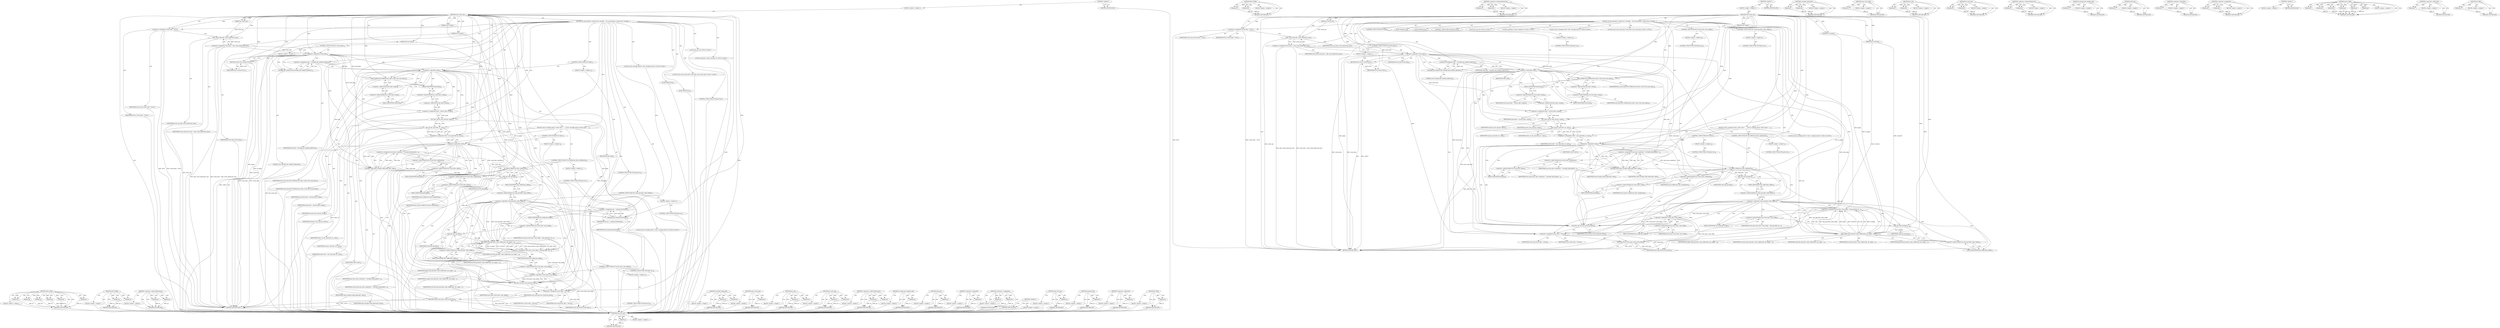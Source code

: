 digraph "IS_ERR" {
vulnerable_221 [label=<(METHOD,etm_free_aux)>];
vulnerable_222 [label=<(PARAM,p1)>];
vulnerable_223 [label=<(BLOCK,&lt;empty&gt;,&lt;empty&gt;)>];
vulnerable_224 [label=<(METHOD_RETURN,ANY)>];
vulnerable_170 [label=<(METHOD,INIT_WORK)>];
vulnerable_171 [label=<(PARAM,p1)>];
vulnerable_172 [label=<(PARAM,p2)>];
vulnerable_173 [label=<(BLOCK,&lt;empty&gt;,&lt;empty&gt;)>];
vulnerable_174 [label=<(METHOD_RETURN,ANY)>];
vulnerable_194 [label=<(METHOD,&lt;operator&gt;.indirectIndexAccess)>];
vulnerable_195 [label=<(PARAM,p1)>];
vulnerable_196 [label=<(PARAM,p2)>];
vulnerable_197 [label=<(BLOCK,&lt;empty&gt;,&lt;empty&gt;)>];
vulnerable_198 [label=<(METHOD_RETURN,ANY)>];
vulnerable_6 [label=<(METHOD,&lt;global&gt;)<SUB>1</SUB>>];
vulnerable_7 [label=<(BLOCK,&lt;empty&gt;,&lt;empty&gt;)<SUB>1</SUB>>];
vulnerable_8 [label=<(METHOD,etm_setup_aux)<SUB>1</SUB>>];
vulnerable_9 [label=<(PARAM,int event_cpu)<SUB>1</SUB>>];
vulnerable_10 [label=<(PARAM,void **pages)<SUB>1</SUB>>];
vulnerable_11 [label=<(PARAM,int nr_pages)<SUB>2</SUB>>];
vulnerable_12 [label=<(PARAM,bool overwrite)<SUB>2</SUB>>];
vulnerable_13 [label=<(BLOCK,{
	int cpu;
	cpumask_t *mask;
	struct coresight...,{
	int cpu;
	cpumask_t *mask;
	struct coresight...)<SUB>3</SUB>>];
vulnerable_14 [label="<(LOCAL,int cpu: int)<SUB>4</SUB>>"];
vulnerable_15 [label="<(LOCAL,cpumask_t* mask: cpumask_t*)<SUB>5</SUB>>"];
vulnerable_16 [label="<(LOCAL,struct coresight_device* sink: coresight_device*)<SUB>6</SUB>>"];
vulnerable_17 [label="<(LOCAL,struct etm_event_data* event_data: etm_event_data*)<SUB>7</SUB>>"];
vulnerable_18 [label=<(&lt;operator&gt;.assignment,*event_data = NULL)<SUB>7</SUB>>];
vulnerable_19 [label=<(IDENTIFIER,event_data,*event_data = NULL)<SUB>7</SUB>>];
vulnerable_20 [label=<(IDENTIFIER,NULL,*event_data = NULL)<SUB>7</SUB>>];
vulnerable_21 [label=<(&lt;operator&gt;.assignment,event_data = alloc_event_data(event_cpu))<SUB>9</SUB>>];
vulnerable_22 [label=<(IDENTIFIER,event_data,event_data = alloc_event_data(event_cpu))<SUB>9</SUB>>];
vulnerable_23 [label=<(alloc_event_data,alloc_event_data(event_cpu))<SUB>9</SUB>>];
vulnerable_24 [label=<(IDENTIFIER,event_cpu,alloc_event_data(event_cpu))<SUB>9</SUB>>];
vulnerable_25 [label=<(CONTROL_STRUCTURE,IF,if (!event_data))<SUB>10</SUB>>];
vulnerable_26 [label=<(&lt;operator&gt;.logicalNot,!event_data)<SUB>10</SUB>>];
vulnerable_27 [label=<(IDENTIFIER,event_data,!event_data)<SUB>10</SUB>>];
vulnerable_28 [label=<(BLOCK,&lt;empty&gt;,&lt;empty&gt;)<SUB>11</SUB>>];
vulnerable_29 [label=<(RETURN,return NULL;,return NULL;)<SUB>11</SUB>>];
vulnerable_30 [label=<(IDENTIFIER,NULL,return NULL;)<SUB>11</SUB>>];
vulnerable_31 [label=<(&lt;operator&gt;.assignment,sink = coresight_get_enabled_sink(true))<SUB>24</SUB>>];
vulnerable_32 [label=<(IDENTIFIER,sink,sink = coresight_get_enabled_sink(true))<SUB>24</SUB>>];
vulnerable_33 [label=<(coresight_get_enabled_sink,coresight_get_enabled_sink(true))<SUB>24</SUB>>];
vulnerable_34 [label=<(LITERAL,true,coresight_get_enabled_sink(true))<SUB>24</SUB>>];
vulnerable_35 [label=<(CONTROL_STRUCTURE,IF,if (!sink))<SUB>25</SUB>>];
vulnerable_36 [label=<(&lt;operator&gt;.logicalNot,!sink)<SUB>25</SUB>>];
vulnerable_37 [label=<(IDENTIFIER,sink,!sink)<SUB>25</SUB>>];
vulnerable_38 [label=<(BLOCK,&lt;empty&gt;,&lt;empty&gt;)<SUB>26</SUB>>];
vulnerable_39 [label=<(CONTROL_STRUCTURE,GOTO,goto err;)<SUB>26</SUB>>];
vulnerable_40 [label=<(INIT_WORK,INIT_WORK(&amp;event_data-&gt;work, free_event_data))<SUB>28</SUB>>];
vulnerable_41 [label=<(&lt;operator&gt;.addressOf,&amp;event_data-&gt;work)<SUB>28</SUB>>];
vulnerable_42 [label=<(&lt;operator&gt;.indirectFieldAccess,event_data-&gt;work)<SUB>28</SUB>>];
vulnerable_43 [label=<(IDENTIFIER,event_data,INIT_WORK(&amp;event_data-&gt;work, free_event_data))<SUB>28</SUB>>];
vulnerable_44 [label=<(FIELD_IDENTIFIER,work,work)<SUB>28</SUB>>];
vulnerable_45 [label=<(IDENTIFIER,free_event_data,INIT_WORK(&amp;event_data-&gt;work, free_event_data))<SUB>28</SUB>>];
vulnerable_46 [label=<(&lt;operator&gt;.assignment,mask = &amp;event_data-&gt;mask)<SUB>30</SUB>>];
vulnerable_47 [label=<(IDENTIFIER,mask,mask = &amp;event_data-&gt;mask)<SUB>30</SUB>>];
vulnerable_48 [label=<(&lt;operator&gt;.addressOf,&amp;event_data-&gt;mask)<SUB>30</SUB>>];
vulnerable_49 [label=<(&lt;operator&gt;.indirectFieldAccess,event_data-&gt;mask)<SUB>30</SUB>>];
vulnerable_50 [label=<(IDENTIFIER,event_data,mask = &amp;event_data-&gt;mask)<SUB>30</SUB>>];
vulnerable_51 [label=<(FIELD_IDENTIFIER,mask,mask)<SUB>30</SUB>>];
vulnerable_52 [label=<(for_each_cpu,for_each_cpu(cpu, mask))<SUB>33</SUB>>];
vulnerable_53 [label=<(IDENTIFIER,cpu,for_each_cpu(cpu, mask))<SUB>33</SUB>>];
vulnerable_54 [label=<(IDENTIFIER,mask,for_each_cpu(cpu, mask))<SUB>33</SUB>>];
vulnerable_55 [label=<(BLOCK,{
		struct coresight_device *csdev;

		csdev = ...,{
		struct coresight_device *csdev;

		csdev = ...)<SUB>33</SUB>>];
vulnerable_56 [label="<(LOCAL,struct coresight_device* csdev: coresight_device*)<SUB>34</SUB>>"];
vulnerable_57 [label=<(&lt;operator&gt;.assignment,csdev = per_cpu(csdev_src, cpu))<SUB>36</SUB>>];
vulnerable_58 [label=<(IDENTIFIER,csdev,csdev = per_cpu(csdev_src, cpu))<SUB>36</SUB>>];
vulnerable_59 [label=<(per_cpu,per_cpu(csdev_src, cpu))<SUB>36</SUB>>];
vulnerable_60 [label=<(IDENTIFIER,csdev_src,per_cpu(csdev_src, cpu))<SUB>36</SUB>>];
vulnerable_61 [label=<(IDENTIFIER,cpu,per_cpu(csdev_src, cpu))<SUB>36</SUB>>];
vulnerable_62 [label=<(CONTROL_STRUCTURE,IF,if (!csdev))<SUB>37</SUB>>];
vulnerable_63 [label=<(&lt;operator&gt;.logicalNot,!csdev)<SUB>37</SUB>>];
vulnerable_64 [label=<(IDENTIFIER,csdev,!csdev)<SUB>37</SUB>>];
vulnerable_65 [label=<(BLOCK,&lt;empty&gt;,&lt;empty&gt;)<SUB>38</SUB>>];
vulnerable_66 [label=<(CONTROL_STRUCTURE,GOTO,goto err;)<SUB>38</SUB>>];
vulnerable_67 [label=<(&lt;operator&gt;.assignment,event_data-&gt;path[cpu] = coresight_build_path(cs...)<SUB>45</SUB>>];
vulnerable_68 [label=<(&lt;operator&gt;.indirectIndexAccess,event_data-&gt;path[cpu])<SUB>45</SUB>>];
vulnerable_69 [label=<(&lt;operator&gt;.indirectFieldAccess,event_data-&gt;path)<SUB>45</SUB>>];
vulnerable_70 [label=<(IDENTIFIER,event_data,event_data-&gt;path[cpu] = coresight_build_path(cs...)<SUB>45</SUB>>];
vulnerable_71 [label=<(FIELD_IDENTIFIER,path,path)<SUB>45</SUB>>];
vulnerable_72 [label=<(IDENTIFIER,cpu,event_data-&gt;path[cpu] = coresight_build_path(cs...)<SUB>45</SUB>>];
vulnerable_73 [label=<(coresight_build_path,coresight_build_path(csdev, sink))<SUB>45</SUB>>];
vulnerable_74 [label=<(IDENTIFIER,csdev,coresight_build_path(csdev, sink))<SUB>45</SUB>>];
vulnerable_75 [label=<(IDENTIFIER,sink,coresight_build_path(csdev, sink))<SUB>45</SUB>>];
vulnerable_76 [label=<(CONTROL_STRUCTURE,IF,if (IS_ERR(event_data-&gt;path[cpu])))<SUB>46</SUB>>];
vulnerable_77 [label=<(IS_ERR,IS_ERR(event_data-&gt;path[cpu]))<SUB>46</SUB>>];
vulnerable_78 [label=<(&lt;operator&gt;.indirectIndexAccess,event_data-&gt;path[cpu])<SUB>46</SUB>>];
vulnerable_79 [label=<(&lt;operator&gt;.indirectFieldAccess,event_data-&gt;path)<SUB>46</SUB>>];
vulnerable_80 [label=<(IDENTIFIER,event_data,IS_ERR(event_data-&gt;path[cpu]))<SUB>46</SUB>>];
vulnerable_81 [label=<(FIELD_IDENTIFIER,path,path)<SUB>46</SUB>>];
vulnerable_82 [label=<(IDENTIFIER,cpu,IS_ERR(event_data-&gt;path[cpu]))<SUB>46</SUB>>];
vulnerable_83 [label=<(BLOCK,&lt;empty&gt;,&lt;empty&gt;)<SUB>47</SUB>>];
vulnerable_84 [label=<(CONTROL_STRUCTURE,GOTO,goto err;)<SUB>47</SUB>>];
vulnerable_85 [label=<(CONTROL_STRUCTURE,IF,if (!sink_ops(sink)-&gt;alloc_buffer))<SUB>50</SUB>>];
vulnerable_86 [label=<(&lt;operator&gt;.logicalNot,!sink_ops(sink)-&gt;alloc_buffer)<SUB>50</SUB>>];
vulnerable_87 [label=<(&lt;operator&gt;.indirectFieldAccess,sink_ops(sink)-&gt;alloc_buffer)<SUB>50</SUB>>];
vulnerable_88 [label=<(sink_ops,sink_ops(sink))<SUB>50</SUB>>];
vulnerable_89 [label=<(IDENTIFIER,sink,sink_ops(sink))<SUB>50</SUB>>];
vulnerable_90 [label=<(FIELD_IDENTIFIER,alloc_buffer,alloc_buffer)<SUB>50</SUB>>];
vulnerable_91 [label=<(BLOCK,&lt;empty&gt;,&lt;empty&gt;)<SUB>51</SUB>>];
vulnerable_92 [label=<(CONTROL_STRUCTURE,GOTO,goto err;)<SUB>51</SUB>>];
vulnerable_93 [label=<(&lt;operator&gt;.assignment,event_data-&gt;snk_config =
 			sink_ops(sink)-&gt;al...)<SUB>54</SUB>>];
vulnerable_94 [label=<(&lt;operator&gt;.indirectFieldAccess,event_data-&gt;snk_config)<SUB>54</SUB>>];
vulnerable_95 [label=<(IDENTIFIER,event_data,event_data-&gt;snk_config =
 			sink_ops(sink)-&gt;al...)<SUB>54</SUB>>];
vulnerable_96 [label=<(FIELD_IDENTIFIER,snk_config,snk_config)<SUB>54</SUB>>];
vulnerable_97 [label=<(alloc_buffer,sink_ops(sink)-&gt;alloc_buffer(sink, cpu, pages,
...)<SUB>55</SUB>>];
vulnerable_98 [label=<(&lt;operator&gt;.indirectFieldAccess,sink_ops(sink)-&gt;alloc_buffer)<SUB>55</SUB>>];
vulnerable_99 [label=<(sink_ops,sink_ops(sink))<SUB>55</SUB>>];
vulnerable_100 [label=<(IDENTIFIER,sink,sink_ops(sink))<SUB>55</SUB>>];
vulnerable_101 [label=<(FIELD_IDENTIFIER,alloc_buffer,alloc_buffer)<SUB>55</SUB>>];
vulnerable_102 [label=<(IDENTIFIER,sink,sink_ops(sink)-&gt;alloc_buffer(sink, cpu, pages,
...)<SUB>55</SUB>>];
vulnerable_103 [label=<(IDENTIFIER,cpu,sink_ops(sink)-&gt;alloc_buffer(sink, cpu, pages,
...)<SUB>55</SUB>>];
vulnerable_104 [label=<(IDENTIFIER,pages,sink_ops(sink)-&gt;alloc_buffer(sink, cpu, pages,
...)<SUB>55</SUB>>];
vulnerable_105 [label=<(IDENTIFIER,nr_pages,sink_ops(sink)-&gt;alloc_buffer(sink, cpu, pages,
...)<SUB>56</SUB>>];
vulnerable_106 [label=<(IDENTIFIER,overwrite,sink_ops(sink)-&gt;alloc_buffer(sink, cpu, pages,
...)<SUB>56</SUB>>];
vulnerable_107 [label=<(CONTROL_STRUCTURE,IF,if (!event_data-&gt;snk_config))<SUB>57</SUB>>];
vulnerable_108 [label=<(&lt;operator&gt;.logicalNot,!event_data-&gt;snk_config)<SUB>57</SUB>>];
vulnerable_109 [label=<(&lt;operator&gt;.indirectFieldAccess,event_data-&gt;snk_config)<SUB>57</SUB>>];
vulnerable_110 [label=<(IDENTIFIER,event_data,!event_data-&gt;snk_config)<SUB>57</SUB>>];
vulnerable_111 [label=<(FIELD_IDENTIFIER,snk_config,snk_config)<SUB>57</SUB>>];
vulnerable_112 [label=<(BLOCK,&lt;empty&gt;,&lt;empty&gt;)<SUB>58</SUB>>];
vulnerable_113 [label=<(CONTROL_STRUCTURE,GOTO,goto err;)<SUB>58</SUB>>];
vulnerable_114 [label=<(JUMP_TARGET,out)<SUB>60</SUB>>];
vulnerable_115 [label=<(RETURN,return event_data;,return event_data;)<SUB>61</SUB>>];
vulnerable_116 [label=<(IDENTIFIER,event_data,return event_data;)<SUB>61</SUB>>];
vulnerable_117 [label=<(JUMP_TARGET,err)<SUB>63</SUB>>];
vulnerable_118 [label=<(etm_free_aux,etm_free_aux(event_data))<SUB>64</SUB>>];
vulnerable_119 [label=<(IDENTIFIER,event_data,etm_free_aux(event_data))<SUB>64</SUB>>];
vulnerable_120 [label=<(&lt;operator&gt;.assignment,event_data = NULL)<SUB>65</SUB>>];
vulnerable_121 [label=<(IDENTIFIER,event_data,event_data = NULL)<SUB>65</SUB>>];
vulnerable_122 [label=<(IDENTIFIER,NULL,event_data = NULL)<SUB>65</SUB>>];
vulnerable_123 [label=<(CONTROL_STRUCTURE,GOTO,goto out;)<SUB>66</SUB>>];
vulnerable_124 [label=<(METHOD_RETURN,void*)<SUB>1</SUB>>];
vulnerable_126 [label=<(METHOD_RETURN,ANY)<SUB>1</SUB>>];
vulnerable_199 [label=<(METHOD,coresight_build_path)>];
vulnerable_200 [label=<(PARAM,p1)>];
vulnerable_201 [label=<(PARAM,p2)>];
vulnerable_202 [label=<(BLOCK,&lt;empty&gt;,&lt;empty&gt;)>];
vulnerable_203 [label=<(METHOD_RETURN,ANY)>];
vulnerable_158 [label=<(METHOD,alloc_event_data)>];
vulnerable_159 [label=<(PARAM,p1)>];
vulnerable_160 [label=<(BLOCK,&lt;empty&gt;,&lt;empty&gt;)>];
vulnerable_161 [label=<(METHOD_RETURN,ANY)>];
vulnerable_189 [label=<(METHOD,per_cpu)>];
vulnerable_190 [label=<(PARAM,p1)>];
vulnerable_191 [label=<(PARAM,p2)>];
vulnerable_192 [label=<(BLOCK,&lt;empty&gt;,&lt;empty&gt;)>];
vulnerable_193 [label=<(METHOD_RETURN,ANY)>];
vulnerable_184 [label=<(METHOD,for_each_cpu)>];
vulnerable_185 [label=<(PARAM,p1)>];
vulnerable_186 [label=<(PARAM,p2)>];
vulnerable_187 [label=<(BLOCK,&lt;empty&gt;,&lt;empty&gt;)>];
vulnerable_188 [label=<(METHOD_RETURN,ANY)>];
vulnerable_179 [label=<(METHOD,&lt;operator&gt;.indirectFieldAccess)>];
vulnerable_180 [label=<(PARAM,p1)>];
vulnerable_181 [label=<(PARAM,p2)>];
vulnerable_182 [label=<(BLOCK,&lt;empty&gt;,&lt;empty&gt;)>];
vulnerable_183 [label=<(METHOD_RETURN,ANY)>];
vulnerable_166 [label=<(METHOD,coresight_get_enabled_sink)>];
vulnerable_167 [label=<(PARAM,p1)>];
vulnerable_168 [label=<(BLOCK,&lt;empty&gt;,&lt;empty&gt;)>];
vulnerable_169 [label=<(METHOD_RETURN,ANY)>];
vulnerable_208 [label=<(METHOD,sink_ops)>];
vulnerable_209 [label=<(PARAM,p1)>];
vulnerable_210 [label=<(BLOCK,&lt;empty&gt;,&lt;empty&gt;)>];
vulnerable_211 [label=<(METHOD_RETURN,ANY)>];
vulnerable_162 [label=<(METHOD,&lt;operator&gt;.logicalNot)>];
vulnerable_163 [label=<(PARAM,p1)>];
vulnerable_164 [label=<(BLOCK,&lt;empty&gt;,&lt;empty&gt;)>];
vulnerable_165 [label=<(METHOD_RETURN,ANY)>];
vulnerable_153 [label=<(METHOD,&lt;operator&gt;.assignment)>];
vulnerable_154 [label=<(PARAM,p1)>];
vulnerable_155 [label=<(PARAM,p2)>];
vulnerable_156 [label=<(BLOCK,&lt;empty&gt;,&lt;empty&gt;)>];
vulnerable_157 [label=<(METHOD_RETURN,ANY)>];
vulnerable_147 [label=<(METHOD,&lt;global&gt;)<SUB>1</SUB>>];
vulnerable_148 [label=<(BLOCK,&lt;empty&gt;,&lt;empty&gt;)>];
vulnerable_149 [label=<(METHOD_RETURN,ANY)>];
vulnerable_212 [label=<(METHOD,alloc_buffer)>];
vulnerable_213 [label=<(PARAM,p1)>];
vulnerable_214 [label=<(PARAM,p2)>];
vulnerable_215 [label=<(PARAM,p3)>];
vulnerable_216 [label=<(PARAM,p4)>];
vulnerable_217 [label=<(PARAM,p5)>];
vulnerable_218 [label=<(PARAM,p6)>];
vulnerable_219 [label=<(BLOCK,&lt;empty&gt;,&lt;empty&gt;)>];
vulnerable_220 [label=<(METHOD_RETURN,ANY)>];
vulnerable_175 [label=<(METHOD,&lt;operator&gt;.addressOf)>];
vulnerable_176 [label=<(PARAM,p1)>];
vulnerable_177 [label=<(BLOCK,&lt;empty&gt;,&lt;empty&gt;)>];
vulnerable_178 [label=<(METHOD_RETURN,ANY)>];
vulnerable_204 [label=<(METHOD,IS_ERR)>];
vulnerable_205 [label=<(PARAM,p1)>];
vulnerable_206 [label=<(BLOCK,&lt;empty&gt;,&lt;empty&gt;)>];
vulnerable_207 [label=<(METHOD_RETURN,ANY)>];
fixed_220 [label=<(METHOD,alloc_buffer)>];
fixed_221 [label=<(PARAM,p1)>];
fixed_222 [label=<(PARAM,p2)>];
fixed_223 [label=<(PARAM,p3)>];
fixed_224 [label=<(PARAM,p4)>];
fixed_225 [label=<(PARAM,p5)>];
fixed_226 [label=<(PARAM,p6)>];
fixed_227 [label=<(BLOCK,&lt;empty&gt;,&lt;empty&gt;)>];
fixed_228 [label=<(METHOD_RETURN,ANY)>];
fixed_174 [label=<(METHOD,INIT_WORK)>];
fixed_175 [label=<(PARAM,p1)>];
fixed_176 [label=<(PARAM,p2)>];
fixed_177 [label=<(BLOCK,&lt;empty&gt;,&lt;empty&gt;)>];
fixed_178 [label=<(METHOD_RETURN,ANY)>];
fixed_198 [label=<(METHOD,&lt;operator&gt;.indirectIndexAccess)>];
fixed_199 [label=<(PARAM,p1)>];
fixed_200 [label=<(PARAM,p2)>];
fixed_201 [label=<(BLOCK,&lt;empty&gt;,&lt;empty&gt;)>];
fixed_202 [label=<(METHOD_RETURN,ANY)>];
fixed_6 [label=<(METHOD,&lt;global&gt;)<SUB>1</SUB>>];
fixed_7 [label=<(BLOCK,&lt;empty&gt;,&lt;empty&gt;)<SUB>1</SUB>>];
fixed_8 [label=<(METHOD,etm_setup_aux)<SUB>1</SUB>>];
fixed_9 [label=<(PARAM,int event_cpu)<SUB>1</SUB>>];
fixed_10 [label=<(PARAM,void **pages)<SUB>1</SUB>>];
fixed_11 [label=<(PARAM,int nr_pages)<SUB>2</SUB>>];
fixed_12 [label=<(PARAM,bool overwrite)<SUB>2</SUB>>];
fixed_13 [label=<(BLOCK,{
	int cpu;
	cpumask_t *mask;
	struct coresight...,{
	int cpu;
	cpumask_t *mask;
	struct coresight...)<SUB>3</SUB>>];
fixed_14 [label="<(LOCAL,int cpu: int)<SUB>4</SUB>>"];
fixed_15 [label="<(LOCAL,cpumask_t* mask: cpumask_t*)<SUB>5</SUB>>"];
fixed_16 [label="<(LOCAL,struct coresight_device* sink: coresight_device*)<SUB>6</SUB>>"];
fixed_17 [label="<(LOCAL,struct etm_event_data* event_data: etm_event_data*)<SUB>7</SUB>>"];
fixed_18 [label=<(&lt;operator&gt;.assignment,*event_data = NULL)<SUB>7</SUB>>];
fixed_19 [label=<(IDENTIFIER,event_data,*event_data = NULL)<SUB>7</SUB>>];
fixed_20 [label=<(IDENTIFIER,NULL,*event_data = NULL)<SUB>7</SUB>>];
fixed_21 [label=<(&lt;operator&gt;.assignment,event_data = alloc_event_data(event_cpu))<SUB>9</SUB>>];
fixed_22 [label=<(IDENTIFIER,event_data,event_data = alloc_event_data(event_cpu))<SUB>9</SUB>>];
fixed_23 [label=<(alloc_event_data,alloc_event_data(event_cpu))<SUB>9</SUB>>];
fixed_24 [label=<(IDENTIFIER,event_cpu,alloc_event_data(event_cpu))<SUB>9</SUB>>];
fixed_25 [label=<(CONTROL_STRUCTURE,IF,if (!event_data))<SUB>10</SUB>>];
fixed_26 [label=<(&lt;operator&gt;.logicalNot,!event_data)<SUB>10</SUB>>];
fixed_27 [label=<(IDENTIFIER,event_data,!event_data)<SUB>10</SUB>>];
fixed_28 [label=<(BLOCK,&lt;empty&gt;,&lt;empty&gt;)<SUB>11</SUB>>];
fixed_29 [label=<(RETURN,return NULL;,return NULL;)<SUB>11</SUB>>];
fixed_30 [label=<(IDENTIFIER,NULL,return NULL;)<SUB>11</SUB>>];
fixed_31 [label=<(&lt;operator&gt;.assignment,sink = coresight_get_enabled_sink(true))<SUB>24</SUB>>];
fixed_32 [label=<(IDENTIFIER,sink,sink = coresight_get_enabled_sink(true))<SUB>24</SUB>>];
fixed_33 [label=<(coresight_get_enabled_sink,coresight_get_enabled_sink(true))<SUB>24</SUB>>];
fixed_34 [label=<(LITERAL,true,coresight_get_enabled_sink(true))<SUB>24</SUB>>];
fixed_35 [label=<(CONTROL_STRUCTURE,IF,if (!sink))<SUB>25</SUB>>];
fixed_36 [label=<(&lt;operator&gt;.logicalNot,!sink)<SUB>25</SUB>>];
fixed_37 [label=<(IDENTIFIER,sink,!sink)<SUB>25</SUB>>];
fixed_38 [label=<(BLOCK,&lt;empty&gt;,&lt;empty&gt;)<SUB>26</SUB>>];
fixed_39 [label=<(CONTROL_STRUCTURE,GOTO,goto err;)<SUB>26</SUB>>];
fixed_40 [label=<(INIT_WORK,INIT_WORK(&amp;event_data-&gt;work, free_event_data))<SUB>28</SUB>>];
fixed_41 [label=<(&lt;operator&gt;.addressOf,&amp;event_data-&gt;work)<SUB>28</SUB>>];
fixed_42 [label=<(&lt;operator&gt;.indirectFieldAccess,event_data-&gt;work)<SUB>28</SUB>>];
fixed_43 [label=<(IDENTIFIER,event_data,INIT_WORK(&amp;event_data-&gt;work, free_event_data))<SUB>28</SUB>>];
fixed_44 [label=<(FIELD_IDENTIFIER,work,work)<SUB>28</SUB>>];
fixed_45 [label=<(IDENTIFIER,free_event_data,INIT_WORK(&amp;event_data-&gt;work, free_event_data))<SUB>28</SUB>>];
fixed_46 [label=<(&lt;operator&gt;.assignment,mask = &amp;event_data-&gt;mask)<SUB>30</SUB>>];
fixed_47 [label=<(IDENTIFIER,mask,mask = &amp;event_data-&gt;mask)<SUB>30</SUB>>];
fixed_48 [label=<(&lt;operator&gt;.addressOf,&amp;event_data-&gt;mask)<SUB>30</SUB>>];
fixed_49 [label=<(&lt;operator&gt;.indirectFieldAccess,event_data-&gt;mask)<SUB>30</SUB>>];
fixed_50 [label=<(IDENTIFIER,event_data,mask = &amp;event_data-&gt;mask)<SUB>30</SUB>>];
fixed_51 [label=<(FIELD_IDENTIFIER,mask,mask)<SUB>30</SUB>>];
fixed_52 [label=<(for_each_cpu,for_each_cpu(cpu, mask))<SUB>33</SUB>>];
fixed_53 [label=<(IDENTIFIER,cpu,for_each_cpu(cpu, mask))<SUB>33</SUB>>];
fixed_54 [label=<(IDENTIFIER,mask,for_each_cpu(cpu, mask))<SUB>33</SUB>>];
fixed_55 [label=<(BLOCK,{
		struct coresight_device *csdev;

		csdev = ...,{
		struct coresight_device *csdev;

		csdev = ...)<SUB>33</SUB>>];
fixed_56 [label="<(LOCAL,struct coresight_device* csdev: coresight_device*)<SUB>34</SUB>>"];
fixed_57 [label=<(&lt;operator&gt;.assignment,csdev = per_cpu(csdev_src, cpu))<SUB>36</SUB>>];
fixed_58 [label=<(IDENTIFIER,csdev,csdev = per_cpu(csdev_src, cpu))<SUB>36</SUB>>];
fixed_59 [label=<(per_cpu,per_cpu(csdev_src, cpu))<SUB>36</SUB>>];
fixed_60 [label=<(IDENTIFIER,csdev_src,per_cpu(csdev_src, cpu))<SUB>36</SUB>>];
fixed_61 [label=<(IDENTIFIER,cpu,per_cpu(csdev_src, cpu))<SUB>36</SUB>>];
fixed_62 [label=<(CONTROL_STRUCTURE,IF,if (!csdev))<SUB>37</SUB>>];
fixed_63 [label=<(&lt;operator&gt;.logicalNot,!csdev)<SUB>37</SUB>>];
fixed_64 [label=<(IDENTIFIER,csdev,!csdev)<SUB>37</SUB>>];
fixed_65 [label=<(BLOCK,&lt;empty&gt;,&lt;empty&gt;)<SUB>38</SUB>>];
fixed_66 [label=<(CONTROL_STRUCTURE,GOTO,goto err;)<SUB>38</SUB>>];
fixed_67 [label=<(&lt;operator&gt;.assignment,event_data-&gt;path[cpu] = coresight_build_path(cs...)<SUB>45</SUB>>];
fixed_68 [label=<(&lt;operator&gt;.indirectIndexAccess,event_data-&gt;path[cpu])<SUB>45</SUB>>];
fixed_69 [label=<(&lt;operator&gt;.indirectFieldAccess,event_data-&gt;path)<SUB>45</SUB>>];
fixed_70 [label=<(IDENTIFIER,event_data,event_data-&gt;path[cpu] = coresight_build_path(cs...)<SUB>45</SUB>>];
fixed_71 [label=<(FIELD_IDENTIFIER,path,path)<SUB>45</SUB>>];
fixed_72 [label=<(IDENTIFIER,cpu,event_data-&gt;path[cpu] = coresight_build_path(cs...)<SUB>45</SUB>>];
fixed_73 [label=<(coresight_build_path,coresight_build_path(csdev, sink))<SUB>45</SUB>>];
fixed_74 [label=<(IDENTIFIER,csdev,coresight_build_path(csdev, sink))<SUB>45</SUB>>];
fixed_75 [label=<(IDENTIFIER,sink,coresight_build_path(csdev, sink))<SUB>45</SUB>>];
fixed_76 [label=<(CONTROL_STRUCTURE,IF,if (IS_ERR(event_data-&gt;path[cpu])))<SUB>46</SUB>>];
fixed_77 [label=<(IS_ERR,IS_ERR(event_data-&gt;path[cpu]))<SUB>46</SUB>>];
fixed_78 [label=<(&lt;operator&gt;.indirectIndexAccess,event_data-&gt;path[cpu])<SUB>46</SUB>>];
fixed_79 [label=<(&lt;operator&gt;.indirectFieldAccess,event_data-&gt;path)<SUB>46</SUB>>];
fixed_80 [label=<(IDENTIFIER,event_data,IS_ERR(event_data-&gt;path[cpu]))<SUB>46</SUB>>];
fixed_81 [label=<(FIELD_IDENTIFIER,path,path)<SUB>46</SUB>>];
fixed_82 [label=<(IDENTIFIER,cpu,IS_ERR(event_data-&gt;path[cpu]))<SUB>46</SUB>>];
fixed_83 [label=<(BLOCK,&lt;empty&gt;,&lt;empty&gt;)<SUB>47</SUB>>];
fixed_84 [label=<(CONTROL_STRUCTURE,GOTO,goto err;)<SUB>47</SUB>>];
fixed_85 [label=<(CONTROL_STRUCTURE,IF,if (!sink_ops(sink)-&gt;alloc_buffer))<SUB>50</SUB>>];
fixed_86 [label=<(&lt;operator&gt;.logicalNot,!sink_ops(sink)-&gt;alloc_buffer)<SUB>50</SUB>>];
fixed_87 [label=<(&lt;operator&gt;.indirectFieldAccess,sink_ops(sink)-&gt;alloc_buffer)<SUB>50</SUB>>];
fixed_88 [label=<(sink_ops,sink_ops(sink))<SUB>50</SUB>>];
fixed_89 [label=<(IDENTIFIER,sink,sink_ops(sink))<SUB>50</SUB>>];
fixed_90 [label=<(FIELD_IDENTIFIER,alloc_buffer,alloc_buffer)<SUB>50</SUB>>];
fixed_91 [label=<(BLOCK,&lt;empty&gt;,&lt;empty&gt;)<SUB>51</SUB>>];
fixed_92 [label=<(CONTROL_STRUCTURE,GOTO,goto err;)<SUB>51</SUB>>];
fixed_93 [label=<(&lt;operator&gt;.assignment,cpu = cpumask_first(mask))<SUB>53</SUB>>];
fixed_94 [label=<(IDENTIFIER,cpu,cpu = cpumask_first(mask))<SUB>53</SUB>>];
fixed_95 [label=<(cpumask_first,cpumask_first(mask))<SUB>53</SUB>>];
fixed_96 [label=<(IDENTIFIER,mask,cpumask_first(mask))<SUB>53</SUB>>];
fixed_97 [label=<(&lt;operator&gt;.assignment,event_data-&gt;snk_config =
 			sink_ops(sink)-&gt;al...)<SUB>55</SUB>>];
fixed_98 [label=<(&lt;operator&gt;.indirectFieldAccess,event_data-&gt;snk_config)<SUB>55</SUB>>];
fixed_99 [label=<(IDENTIFIER,event_data,event_data-&gt;snk_config =
 			sink_ops(sink)-&gt;al...)<SUB>55</SUB>>];
fixed_100 [label=<(FIELD_IDENTIFIER,snk_config,snk_config)<SUB>55</SUB>>];
fixed_101 [label=<(alloc_buffer,sink_ops(sink)-&gt;alloc_buffer(sink, cpu, pages,
...)<SUB>56</SUB>>];
fixed_102 [label=<(&lt;operator&gt;.indirectFieldAccess,sink_ops(sink)-&gt;alloc_buffer)<SUB>56</SUB>>];
fixed_103 [label=<(sink_ops,sink_ops(sink))<SUB>56</SUB>>];
fixed_104 [label=<(IDENTIFIER,sink,sink_ops(sink))<SUB>56</SUB>>];
fixed_105 [label=<(FIELD_IDENTIFIER,alloc_buffer,alloc_buffer)<SUB>56</SUB>>];
fixed_106 [label=<(IDENTIFIER,sink,sink_ops(sink)-&gt;alloc_buffer(sink, cpu, pages,
...)<SUB>56</SUB>>];
fixed_107 [label=<(IDENTIFIER,cpu,sink_ops(sink)-&gt;alloc_buffer(sink, cpu, pages,
...)<SUB>56</SUB>>];
fixed_108 [label=<(IDENTIFIER,pages,sink_ops(sink)-&gt;alloc_buffer(sink, cpu, pages,
...)<SUB>56</SUB>>];
fixed_109 [label=<(IDENTIFIER,nr_pages,sink_ops(sink)-&gt;alloc_buffer(sink, cpu, pages,
...)<SUB>57</SUB>>];
fixed_110 [label=<(IDENTIFIER,overwrite,sink_ops(sink)-&gt;alloc_buffer(sink, cpu, pages,
...)<SUB>57</SUB>>];
fixed_111 [label=<(CONTROL_STRUCTURE,IF,if (!event_data-&gt;snk_config))<SUB>58</SUB>>];
fixed_112 [label=<(&lt;operator&gt;.logicalNot,!event_data-&gt;snk_config)<SUB>58</SUB>>];
fixed_113 [label=<(&lt;operator&gt;.indirectFieldAccess,event_data-&gt;snk_config)<SUB>58</SUB>>];
fixed_114 [label=<(IDENTIFIER,event_data,!event_data-&gt;snk_config)<SUB>58</SUB>>];
fixed_115 [label=<(FIELD_IDENTIFIER,snk_config,snk_config)<SUB>58</SUB>>];
fixed_116 [label=<(BLOCK,&lt;empty&gt;,&lt;empty&gt;)<SUB>59</SUB>>];
fixed_117 [label=<(CONTROL_STRUCTURE,GOTO,goto err;)<SUB>59</SUB>>];
fixed_118 [label=<(JUMP_TARGET,out)<SUB>61</SUB>>];
fixed_119 [label=<(RETURN,return event_data;,return event_data;)<SUB>62</SUB>>];
fixed_120 [label=<(IDENTIFIER,event_data,return event_data;)<SUB>62</SUB>>];
fixed_121 [label=<(JUMP_TARGET,err)<SUB>64</SUB>>];
fixed_122 [label=<(etm_free_aux,etm_free_aux(event_data))<SUB>65</SUB>>];
fixed_123 [label=<(IDENTIFIER,event_data,etm_free_aux(event_data))<SUB>65</SUB>>];
fixed_124 [label=<(&lt;operator&gt;.assignment,event_data = NULL)<SUB>66</SUB>>];
fixed_125 [label=<(IDENTIFIER,event_data,event_data = NULL)<SUB>66</SUB>>];
fixed_126 [label=<(IDENTIFIER,NULL,event_data = NULL)<SUB>66</SUB>>];
fixed_127 [label=<(CONTROL_STRUCTURE,GOTO,goto out;)<SUB>67</SUB>>];
fixed_128 [label=<(METHOD_RETURN,void*)<SUB>1</SUB>>];
fixed_130 [label=<(METHOD_RETURN,ANY)<SUB>1</SUB>>];
fixed_203 [label=<(METHOD,coresight_build_path)>];
fixed_204 [label=<(PARAM,p1)>];
fixed_205 [label=<(PARAM,p2)>];
fixed_206 [label=<(BLOCK,&lt;empty&gt;,&lt;empty&gt;)>];
fixed_207 [label=<(METHOD_RETURN,ANY)>];
fixed_162 [label=<(METHOD,alloc_event_data)>];
fixed_163 [label=<(PARAM,p1)>];
fixed_164 [label=<(BLOCK,&lt;empty&gt;,&lt;empty&gt;)>];
fixed_165 [label=<(METHOD_RETURN,ANY)>];
fixed_193 [label=<(METHOD,per_cpu)>];
fixed_194 [label=<(PARAM,p1)>];
fixed_195 [label=<(PARAM,p2)>];
fixed_196 [label=<(BLOCK,&lt;empty&gt;,&lt;empty&gt;)>];
fixed_197 [label=<(METHOD_RETURN,ANY)>];
fixed_188 [label=<(METHOD,for_each_cpu)>];
fixed_189 [label=<(PARAM,p1)>];
fixed_190 [label=<(PARAM,p2)>];
fixed_191 [label=<(BLOCK,&lt;empty&gt;,&lt;empty&gt;)>];
fixed_192 [label=<(METHOD_RETURN,ANY)>];
fixed_183 [label=<(METHOD,&lt;operator&gt;.indirectFieldAccess)>];
fixed_184 [label=<(PARAM,p1)>];
fixed_185 [label=<(PARAM,p2)>];
fixed_186 [label=<(BLOCK,&lt;empty&gt;,&lt;empty&gt;)>];
fixed_187 [label=<(METHOD_RETURN,ANY)>];
fixed_170 [label=<(METHOD,coresight_get_enabled_sink)>];
fixed_171 [label=<(PARAM,p1)>];
fixed_172 [label=<(BLOCK,&lt;empty&gt;,&lt;empty&gt;)>];
fixed_173 [label=<(METHOD_RETURN,ANY)>];
fixed_212 [label=<(METHOD,sink_ops)>];
fixed_213 [label=<(PARAM,p1)>];
fixed_214 [label=<(BLOCK,&lt;empty&gt;,&lt;empty&gt;)>];
fixed_215 [label=<(METHOD_RETURN,ANY)>];
fixed_166 [label=<(METHOD,&lt;operator&gt;.logicalNot)>];
fixed_167 [label=<(PARAM,p1)>];
fixed_168 [label=<(BLOCK,&lt;empty&gt;,&lt;empty&gt;)>];
fixed_169 [label=<(METHOD_RETURN,ANY)>];
fixed_157 [label=<(METHOD,&lt;operator&gt;.assignment)>];
fixed_158 [label=<(PARAM,p1)>];
fixed_159 [label=<(PARAM,p2)>];
fixed_160 [label=<(BLOCK,&lt;empty&gt;,&lt;empty&gt;)>];
fixed_161 [label=<(METHOD_RETURN,ANY)>];
fixed_151 [label=<(METHOD,&lt;global&gt;)<SUB>1</SUB>>];
fixed_152 [label=<(BLOCK,&lt;empty&gt;,&lt;empty&gt;)>];
fixed_153 [label=<(METHOD_RETURN,ANY)>];
fixed_229 [label=<(METHOD,etm_free_aux)>];
fixed_230 [label=<(PARAM,p1)>];
fixed_231 [label=<(BLOCK,&lt;empty&gt;,&lt;empty&gt;)>];
fixed_232 [label=<(METHOD_RETURN,ANY)>];
fixed_216 [label=<(METHOD,cpumask_first)>];
fixed_217 [label=<(PARAM,p1)>];
fixed_218 [label=<(BLOCK,&lt;empty&gt;,&lt;empty&gt;)>];
fixed_219 [label=<(METHOD_RETURN,ANY)>];
fixed_179 [label=<(METHOD,&lt;operator&gt;.addressOf)>];
fixed_180 [label=<(PARAM,p1)>];
fixed_181 [label=<(BLOCK,&lt;empty&gt;,&lt;empty&gt;)>];
fixed_182 [label=<(METHOD_RETURN,ANY)>];
fixed_208 [label=<(METHOD,IS_ERR)>];
fixed_209 [label=<(PARAM,p1)>];
fixed_210 [label=<(BLOCK,&lt;empty&gt;,&lt;empty&gt;)>];
fixed_211 [label=<(METHOD_RETURN,ANY)>];
vulnerable_221 -> vulnerable_222  [key=0, label="AST: "];
vulnerable_221 -> vulnerable_222  [key=1, label="DDG: "];
vulnerable_221 -> vulnerable_223  [key=0, label="AST: "];
vulnerable_221 -> vulnerable_224  [key=0, label="AST: "];
vulnerable_221 -> vulnerable_224  [key=1, label="CFG: "];
vulnerable_222 -> vulnerable_224  [key=0, label="DDG: p1"];
vulnerable_170 -> vulnerable_171  [key=0, label="AST: "];
vulnerable_170 -> vulnerable_171  [key=1, label="DDG: "];
vulnerable_170 -> vulnerable_173  [key=0, label="AST: "];
vulnerable_170 -> vulnerable_172  [key=0, label="AST: "];
vulnerable_170 -> vulnerable_172  [key=1, label="DDG: "];
vulnerable_170 -> vulnerable_174  [key=0, label="AST: "];
vulnerable_170 -> vulnerable_174  [key=1, label="CFG: "];
vulnerable_171 -> vulnerable_174  [key=0, label="DDG: p1"];
vulnerable_172 -> vulnerable_174  [key=0, label="DDG: p2"];
vulnerable_194 -> vulnerable_195  [key=0, label="AST: "];
vulnerable_194 -> vulnerable_195  [key=1, label="DDG: "];
vulnerable_194 -> vulnerable_197  [key=0, label="AST: "];
vulnerable_194 -> vulnerable_196  [key=0, label="AST: "];
vulnerable_194 -> vulnerable_196  [key=1, label="DDG: "];
vulnerable_194 -> vulnerable_198  [key=0, label="AST: "];
vulnerable_194 -> vulnerable_198  [key=1, label="CFG: "];
vulnerable_195 -> vulnerable_198  [key=0, label="DDG: p1"];
vulnerable_196 -> vulnerable_198  [key=0, label="DDG: p2"];
vulnerable_6 -> vulnerable_7  [key=0, label="AST: "];
vulnerable_6 -> vulnerable_126  [key=0, label="AST: "];
vulnerable_6 -> vulnerable_126  [key=1, label="CFG: "];
vulnerable_7 -> vulnerable_8  [key=0, label="AST: "];
vulnerable_8 -> vulnerable_9  [key=0, label="AST: "];
vulnerable_8 -> vulnerable_9  [key=1, label="DDG: "];
vulnerable_8 -> vulnerable_10  [key=0, label="AST: "];
vulnerable_8 -> vulnerable_10  [key=1, label="DDG: "];
vulnerable_8 -> vulnerable_11  [key=0, label="AST: "];
vulnerable_8 -> vulnerable_11  [key=1, label="DDG: "];
vulnerable_8 -> vulnerable_12  [key=0, label="AST: "];
vulnerable_8 -> vulnerable_12  [key=1, label="DDG: "];
vulnerable_8 -> vulnerable_13  [key=0, label="AST: "];
vulnerable_8 -> vulnerable_124  [key=0, label="AST: "];
vulnerable_8 -> vulnerable_18  [key=0, label="CFG: "];
vulnerable_8 -> vulnerable_18  [key=1, label="DDG: "];
vulnerable_8 -> vulnerable_55  [key=0, label="DDG: "];
vulnerable_8 -> vulnerable_120  [key=0, label="DDG: "];
vulnerable_8 -> vulnerable_40  [key=0, label="DDG: "];
vulnerable_8 -> vulnerable_52  [key=0, label="DDG: "];
vulnerable_8 -> vulnerable_116  [key=0, label="DDG: "];
vulnerable_8 -> vulnerable_118  [key=0, label="DDG: "];
vulnerable_8 -> vulnerable_23  [key=0, label="DDG: "];
vulnerable_8 -> vulnerable_26  [key=0, label="DDG: "];
vulnerable_8 -> vulnerable_33  [key=0, label="DDG: "];
vulnerable_8 -> vulnerable_36  [key=0, label="DDG: "];
vulnerable_8 -> vulnerable_97  [key=0, label="DDG: "];
vulnerable_8 -> vulnerable_30  [key=0, label="DDG: "];
vulnerable_8 -> vulnerable_59  [key=0, label="DDG: "];
vulnerable_8 -> vulnerable_63  [key=0, label="DDG: "];
vulnerable_8 -> vulnerable_73  [key=0, label="DDG: "];
vulnerable_8 -> vulnerable_88  [key=0, label="DDG: "];
vulnerable_8 -> vulnerable_99  [key=0, label="DDG: "];
vulnerable_9 -> vulnerable_23  [key=0, label="DDG: event_cpu"];
vulnerable_10 -> vulnerable_124  [key=0, label="DDG: pages"];
vulnerable_10 -> vulnerable_97  [key=0, label="DDG: pages"];
vulnerable_11 -> vulnerable_124  [key=0, label="DDG: nr_pages"];
vulnerable_11 -> vulnerable_97  [key=0, label="DDG: nr_pages"];
vulnerable_12 -> vulnerable_124  [key=0, label="DDG: overwrite"];
vulnerable_12 -> vulnerable_97  [key=0, label="DDG: overwrite"];
vulnerable_13 -> vulnerable_14  [key=0, label="AST: "];
vulnerable_13 -> vulnerable_15  [key=0, label="AST: "];
vulnerable_13 -> vulnerable_16  [key=0, label="AST: "];
vulnerable_13 -> vulnerable_17  [key=0, label="AST: "];
vulnerable_13 -> vulnerable_18  [key=0, label="AST: "];
vulnerable_13 -> vulnerable_21  [key=0, label="AST: "];
vulnerable_13 -> vulnerable_25  [key=0, label="AST: "];
vulnerable_13 -> vulnerable_31  [key=0, label="AST: "];
vulnerable_13 -> vulnerable_35  [key=0, label="AST: "];
vulnerable_13 -> vulnerable_40  [key=0, label="AST: "];
vulnerable_13 -> vulnerable_46  [key=0, label="AST: "];
vulnerable_13 -> vulnerable_52  [key=0, label="AST: "];
vulnerable_13 -> vulnerable_55  [key=0, label="AST: "];
vulnerable_13 -> vulnerable_85  [key=0, label="AST: "];
vulnerable_13 -> vulnerable_93  [key=0, label="AST: "];
vulnerable_13 -> vulnerable_107  [key=0, label="AST: "];
vulnerable_13 -> vulnerable_114  [key=0, label="AST: "];
vulnerable_13 -> vulnerable_115  [key=0, label="AST: "];
vulnerable_13 -> vulnerable_117  [key=0, label="AST: "];
vulnerable_13 -> vulnerable_118  [key=0, label="AST: "];
vulnerable_13 -> vulnerable_120  [key=0, label="AST: "];
vulnerable_13 -> vulnerable_123  [key=0, label="AST: "];
vulnerable_18 -> vulnerable_19  [key=0, label="AST: "];
vulnerable_18 -> vulnerable_20  [key=0, label="AST: "];
vulnerable_18 -> vulnerable_23  [key=0, label="CFG: "];
vulnerable_18 -> vulnerable_124  [key=0, label="DDG: NULL"];
vulnerable_18 -> vulnerable_124  [key=1, label="DDG: *event_data = NULL"];
vulnerable_21 -> vulnerable_22  [key=0, label="AST: "];
vulnerable_21 -> vulnerable_23  [key=0, label="AST: "];
vulnerable_21 -> vulnerable_26  [key=0, label="CFG: "];
vulnerable_21 -> vulnerable_26  [key=1, label="DDG: event_data"];
vulnerable_21 -> vulnerable_124  [key=0, label="DDG: alloc_event_data(event_cpu)"];
vulnerable_21 -> vulnerable_124  [key=1, label="DDG: event_data = alloc_event_data(event_cpu)"];
vulnerable_23 -> vulnerable_24  [key=0, label="AST: "];
vulnerable_23 -> vulnerable_21  [key=0, label="CFG: "];
vulnerable_23 -> vulnerable_21  [key=1, label="DDG: event_cpu"];
vulnerable_23 -> vulnerable_124  [key=0, label="DDG: event_cpu"];
vulnerable_25 -> vulnerable_26  [key=0, label="AST: "];
vulnerable_25 -> vulnerable_28  [key=0, label="AST: "];
vulnerable_26 -> vulnerable_27  [key=0, label="AST: "];
vulnerable_26 -> vulnerable_29  [key=0, label="CFG: "];
vulnerable_26 -> vulnerable_29  [key=1, label="CDG: "];
vulnerable_26 -> vulnerable_33  [key=0, label="CFG: "];
vulnerable_26 -> vulnerable_33  [key=1, label="CDG: "];
vulnerable_26 -> vulnerable_124  [key=0, label="DDG: event_data"];
vulnerable_26 -> vulnerable_124  [key=1, label="DDG: !event_data"];
vulnerable_26 -> vulnerable_46  [key=0, label="DDG: event_data"];
vulnerable_26 -> vulnerable_40  [key=0, label="DDG: event_data"];
vulnerable_26 -> vulnerable_116  [key=0, label="DDG: event_data"];
vulnerable_26 -> vulnerable_118  [key=0, label="DDG: event_data"];
vulnerable_26 -> vulnerable_108  [key=0, label="DDG: event_data"];
vulnerable_26 -> vulnerable_115  [key=0, label="CDG: "];
vulnerable_26 -> vulnerable_36  [key=0, label="CDG: "];
vulnerable_26 -> vulnerable_31  [key=0, label="CDG: "];
vulnerable_28 -> vulnerable_29  [key=0, label="AST: "];
vulnerable_29 -> vulnerable_30  [key=0, label="AST: "];
vulnerable_29 -> vulnerable_124  [key=0, label="CFG: "];
vulnerable_29 -> vulnerable_124  [key=1, label="DDG: &lt;RET&gt;"];
vulnerable_30 -> vulnerable_29  [key=0, label="DDG: NULL"];
vulnerable_31 -> vulnerable_32  [key=0, label="AST: "];
vulnerable_31 -> vulnerable_33  [key=0, label="AST: "];
vulnerable_31 -> vulnerable_36  [key=0, label="CFG: "];
vulnerable_31 -> vulnerable_36  [key=1, label="DDG: sink"];
vulnerable_33 -> vulnerable_34  [key=0, label="AST: "];
vulnerable_33 -> vulnerable_31  [key=0, label="CFG: "];
vulnerable_33 -> vulnerable_31  [key=1, label="DDG: true"];
vulnerable_35 -> vulnerable_36  [key=0, label="AST: "];
vulnerable_35 -> vulnerable_38  [key=0, label="AST: "];
vulnerable_36 -> vulnerable_37  [key=0, label="AST: "];
vulnerable_36 -> vulnerable_118  [key=0, label="CFG: "];
vulnerable_36 -> vulnerable_118  [key=1, label="CDG: "];
vulnerable_36 -> vulnerable_44  [key=0, label="CFG: "];
vulnerable_36 -> vulnerable_44  [key=1, label="CDG: "];
vulnerable_36 -> vulnerable_73  [key=0, label="DDG: sink"];
vulnerable_36 -> vulnerable_48  [key=0, label="CDG: "];
vulnerable_36 -> vulnerable_49  [key=0, label="CDG: "];
vulnerable_36 -> vulnerable_42  [key=0, label="CDG: "];
vulnerable_36 -> vulnerable_51  [key=0, label="CDG: "];
vulnerable_36 -> vulnerable_57  [key=0, label="CDG: "];
vulnerable_36 -> vulnerable_120  [key=0, label="CDG: "];
vulnerable_36 -> vulnerable_52  [key=0, label="CDG: "];
vulnerable_36 -> vulnerable_46  [key=0, label="CDG: "];
vulnerable_36 -> vulnerable_40  [key=0, label="CDG: "];
vulnerable_36 -> vulnerable_59  [key=0, label="CDG: "];
vulnerable_36 -> vulnerable_41  [key=0, label="CDG: "];
vulnerable_36 -> vulnerable_63  [key=0, label="CDG: "];
vulnerable_38 -> vulnerable_39  [key=0, label="AST: "];
vulnerable_40 -> vulnerable_41  [key=0, label="AST: "];
vulnerable_40 -> vulnerable_45  [key=0, label="AST: "];
vulnerable_40 -> vulnerable_51  [key=0, label="CFG: "];
vulnerable_40 -> vulnerable_124  [key=0, label="DDG: free_event_data"];
vulnerable_41 -> vulnerable_42  [key=0, label="AST: "];
vulnerable_41 -> vulnerable_40  [key=0, label="CFG: "];
vulnerable_42 -> vulnerable_43  [key=0, label="AST: "];
vulnerable_42 -> vulnerable_44  [key=0, label="AST: "];
vulnerable_42 -> vulnerable_41  [key=0, label="CFG: "];
vulnerable_44 -> vulnerable_42  [key=0, label="CFG: "];
vulnerable_46 -> vulnerable_47  [key=0, label="AST: "];
vulnerable_46 -> vulnerable_48  [key=0, label="AST: "];
vulnerable_46 -> vulnerable_52  [key=0, label="CFG: "];
vulnerable_46 -> vulnerable_52  [key=1, label="DDG: mask"];
vulnerable_48 -> vulnerable_49  [key=0, label="AST: "];
vulnerable_48 -> vulnerable_46  [key=0, label="CFG: "];
vulnerable_49 -> vulnerable_50  [key=0, label="AST: "];
vulnerable_49 -> vulnerable_51  [key=0, label="AST: "];
vulnerable_49 -> vulnerable_48  [key=0, label="CFG: "];
vulnerable_51 -> vulnerable_49  [key=0, label="CFG: "];
vulnerable_52 -> vulnerable_53  [key=0, label="AST: "];
vulnerable_52 -> vulnerable_54  [key=0, label="AST: "];
vulnerable_52 -> vulnerable_59  [key=0, label="CFG: "];
vulnerable_52 -> vulnerable_59  [key=1, label="DDG: cpu"];
vulnerable_55 -> vulnerable_56  [key=0, label="AST: "];
vulnerable_55 -> vulnerable_57  [key=0, label="AST: "];
vulnerable_55 -> vulnerable_62  [key=0, label="AST: "];
vulnerable_55 -> vulnerable_67  [key=0, label="AST: "];
vulnerable_55 -> vulnerable_76  [key=0, label="AST: "];
vulnerable_57 -> vulnerable_58  [key=0, label="AST: "];
vulnerable_57 -> vulnerable_59  [key=0, label="AST: "];
vulnerable_57 -> vulnerable_63  [key=0, label="CFG: "];
vulnerable_57 -> vulnerable_63  [key=1, label="DDG: csdev"];
vulnerable_59 -> vulnerable_60  [key=0, label="AST: "];
vulnerable_59 -> vulnerable_61  [key=0, label="AST: "];
vulnerable_59 -> vulnerable_57  [key=0, label="CFG: "];
vulnerable_59 -> vulnerable_57  [key=1, label="DDG: csdev_src"];
vulnerable_59 -> vulnerable_57  [key=2, label="DDG: cpu"];
vulnerable_59 -> vulnerable_124  [key=0, label="DDG: csdev_src"];
vulnerable_59 -> vulnerable_97  [key=0, label="DDG: cpu"];
vulnerable_62 -> vulnerable_63  [key=0, label="AST: "];
vulnerable_62 -> vulnerable_65  [key=0, label="AST: "];
vulnerable_63 -> vulnerable_64  [key=0, label="AST: "];
vulnerable_63 -> vulnerable_118  [key=0, label="CFG: "];
vulnerable_63 -> vulnerable_118  [key=1, label="CDG: "];
vulnerable_63 -> vulnerable_71  [key=0, label="CFG: "];
vulnerable_63 -> vulnerable_71  [key=1, label="CDG: "];
vulnerable_63 -> vulnerable_73  [key=0, label="DDG: csdev"];
vulnerable_63 -> vulnerable_73  [key=1, label="CDG: "];
vulnerable_63 -> vulnerable_68  [key=0, label="CDG: "];
vulnerable_63 -> vulnerable_77  [key=0, label="CDG: "];
vulnerable_63 -> vulnerable_120  [key=0, label="CDG: "];
vulnerable_63 -> vulnerable_81  [key=0, label="CDG: "];
vulnerable_63 -> vulnerable_69  [key=0, label="CDG: "];
vulnerable_63 -> vulnerable_67  [key=0, label="CDG: "];
vulnerable_63 -> vulnerable_79  [key=0, label="CDG: "];
vulnerable_63 -> vulnerable_78  [key=0, label="CDG: "];
vulnerable_65 -> vulnerable_66  [key=0, label="AST: "];
vulnerable_67 -> vulnerable_68  [key=0, label="AST: "];
vulnerable_67 -> vulnerable_73  [key=0, label="AST: "];
vulnerable_67 -> vulnerable_81  [key=0, label="CFG: "];
vulnerable_67 -> vulnerable_77  [key=0, label="DDG: event_data-&gt;path[cpu]"];
vulnerable_68 -> vulnerable_69  [key=0, label="AST: "];
vulnerable_68 -> vulnerable_72  [key=0, label="AST: "];
vulnerable_68 -> vulnerable_73  [key=0, label="CFG: "];
vulnerable_69 -> vulnerable_70  [key=0, label="AST: "];
vulnerable_69 -> vulnerable_71  [key=0, label="AST: "];
vulnerable_69 -> vulnerable_68  [key=0, label="CFG: "];
vulnerable_71 -> vulnerable_69  [key=0, label="CFG: "];
vulnerable_73 -> vulnerable_74  [key=0, label="AST: "];
vulnerable_73 -> vulnerable_75  [key=0, label="AST: "];
vulnerable_73 -> vulnerable_67  [key=0, label="CFG: "];
vulnerable_73 -> vulnerable_67  [key=1, label="DDG: csdev"];
vulnerable_73 -> vulnerable_67  [key=2, label="DDG: sink"];
vulnerable_73 -> vulnerable_88  [key=0, label="DDG: sink"];
vulnerable_76 -> vulnerable_77  [key=0, label="AST: "];
vulnerable_76 -> vulnerable_83  [key=0, label="AST: "];
vulnerable_77 -> vulnerable_78  [key=0, label="AST: "];
vulnerable_77 -> vulnerable_118  [key=0, label="CFG: "];
vulnerable_77 -> vulnerable_118  [key=1, label="CDG: "];
vulnerable_77 -> vulnerable_88  [key=0, label="CFG: "];
vulnerable_77 -> vulnerable_88  [key=1, label="CDG: "];
vulnerable_77 -> vulnerable_120  [key=0, label="CDG: "];
vulnerable_77 -> vulnerable_87  [key=0, label="CDG: "];
vulnerable_77 -> vulnerable_90  [key=0, label="CDG: "];
vulnerable_77 -> vulnerable_86  [key=0, label="CDG: "];
vulnerable_78 -> vulnerable_79  [key=0, label="AST: "];
vulnerable_78 -> vulnerable_82  [key=0, label="AST: "];
vulnerable_78 -> vulnerable_77  [key=0, label="CFG: "];
vulnerable_79 -> vulnerable_80  [key=0, label="AST: "];
vulnerable_79 -> vulnerable_81  [key=0, label="AST: "];
vulnerable_79 -> vulnerable_78  [key=0, label="CFG: "];
vulnerable_81 -> vulnerable_79  [key=0, label="CFG: "];
vulnerable_83 -> vulnerable_84  [key=0, label="AST: "];
vulnerable_85 -> vulnerable_86  [key=0, label="AST: "];
vulnerable_85 -> vulnerable_91  [key=0, label="AST: "];
vulnerable_86 -> vulnerable_87  [key=0, label="AST: "];
vulnerable_86 -> vulnerable_118  [key=0, label="CFG: "];
vulnerable_86 -> vulnerable_118  [key=1, label="CDG: "];
vulnerable_86 -> vulnerable_96  [key=0, label="CFG: "];
vulnerable_86 -> vulnerable_96  [key=1, label="CDG: "];
vulnerable_86 -> vulnerable_97  [key=0, label="DDG: sink_ops(sink)-&gt;alloc_buffer"];
vulnerable_86 -> vulnerable_97  [key=1, label="CDG: "];
vulnerable_86 -> vulnerable_94  [key=0, label="CDG: "];
vulnerable_86 -> vulnerable_98  [key=0, label="CDG: "];
vulnerable_86 -> vulnerable_120  [key=0, label="CDG: "];
vulnerable_86 -> vulnerable_99  [key=0, label="CDG: "];
vulnerable_86 -> vulnerable_93  [key=0, label="CDG: "];
vulnerable_86 -> vulnerable_101  [key=0, label="CDG: "];
vulnerable_86 -> vulnerable_108  [key=0, label="CDG: "];
vulnerable_86 -> vulnerable_111  [key=0, label="CDG: "];
vulnerable_86 -> vulnerable_109  [key=0, label="CDG: "];
vulnerable_87 -> vulnerable_88  [key=0, label="AST: "];
vulnerable_87 -> vulnerable_90  [key=0, label="AST: "];
vulnerable_87 -> vulnerable_86  [key=0, label="CFG: "];
vulnerable_88 -> vulnerable_89  [key=0, label="AST: "];
vulnerable_88 -> vulnerable_90  [key=0, label="CFG: "];
vulnerable_88 -> vulnerable_99  [key=0, label="DDG: sink"];
vulnerable_90 -> vulnerable_87  [key=0, label="CFG: "];
vulnerable_91 -> vulnerable_92  [key=0, label="AST: "];
vulnerable_93 -> vulnerable_94  [key=0, label="AST: "];
vulnerable_93 -> vulnerable_97  [key=0, label="AST: "];
vulnerable_93 -> vulnerable_111  [key=0, label="CFG: "];
vulnerable_93 -> vulnerable_108  [key=0, label="DDG: event_data-&gt;snk_config"];
vulnerable_94 -> vulnerable_95  [key=0, label="AST: "];
vulnerable_94 -> vulnerable_96  [key=0, label="AST: "];
vulnerable_94 -> vulnerable_99  [key=0, label="CFG: "];
vulnerable_96 -> vulnerable_94  [key=0, label="CFG: "];
vulnerable_97 -> vulnerable_98  [key=0, label="AST: "];
vulnerable_97 -> vulnerable_102  [key=0, label="AST: "];
vulnerable_97 -> vulnerable_103  [key=0, label="AST: "];
vulnerable_97 -> vulnerable_104  [key=0, label="AST: "];
vulnerable_97 -> vulnerable_105  [key=0, label="AST: "];
vulnerable_97 -> vulnerable_106  [key=0, label="AST: "];
vulnerable_97 -> vulnerable_93  [key=0, label="CFG: "];
vulnerable_97 -> vulnerable_93  [key=1, label="DDG: sink"];
vulnerable_97 -> vulnerable_93  [key=2, label="DDG: nr_pages"];
vulnerable_97 -> vulnerable_93  [key=3, label="DDG: sink_ops(sink)-&gt;alloc_buffer"];
vulnerable_97 -> vulnerable_93  [key=4, label="DDG: pages"];
vulnerable_97 -> vulnerable_93  [key=5, label="DDG: overwrite"];
vulnerable_97 -> vulnerable_93  [key=6, label="DDG: cpu"];
vulnerable_98 -> vulnerable_99  [key=0, label="AST: "];
vulnerable_98 -> vulnerable_101  [key=0, label="AST: "];
vulnerable_98 -> vulnerable_97  [key=0, label="CFG: "];
vulnerable_99 -> vulnerable_100  [key=0, label="AST: "];
vulnerable_99 -> vulnerable_101  [key=0, label="CFG: "];
vulnerable_99 -> vulnerable_97  [key=0, label="DDG: sink"];
vulnerable_101 -> vulnerable_98  [key=0, label="CFG: "];
vulnerable_107 -> vulnerable_108  [key=0, label="AST: "];
vulnerable_107 -> vulnerable_112  [key=0, label="AST: "];
vulnerable_108 -> vulnerable_109  [key=0, label="AST: "];
vulnerable_108 -> vulnerable_118  [key=0, label="CFG: "];
vulnerable_108 -> vulnerable_118  [key=1, label="DDG: event_data-&gt;snk_config"];
vulnerable_108 -> vulnerable_118  [key=2, label="CDG: "];
vulnerable_108 -> vulnerable_115  [key=0, label="CFG: "];
vulnerable_108 -> vulnerable_116  [key=0, label="DDG: event_data-&gt;snk_config"];
vulnerable_108 -> vulnerable_120  [key=0, label="CDG: "];
vulnerable_109 -> vulnerable_110  [key=0, label="AST: "];
vulnerable_109 -> vulnerable_111  [key=0, label="AST: "];
vulnerable_109 -> vulnerable_108  [key=0, label="CFG: "];
vulnerable_111 -> vulnerable_109  [key=0, label="CFG: "];
vulnerable_112 -> vulnerable_113  [key=0, label="AST: "];
vulnerable_115 -> vulnerable_116  [key=0, label="AST: "];
vulnerable_115 -> vulnerable_124  [key=0, label="CFG: "];
vulnerable_115 -> vulnerable_124  [key=1, label="DDG: &lt;RET&gt;"];
vulnerable_116 -> vulnerable_115  [key=0, label="DDG: event_data"];
vulnerable_118 -> vulnerable_119  [key=0, label="AST: "];
vulnerable_118 -> vulnerable_120  [key=0, label="CFG: "];
vulnerable_120 -> vulnerable_121  [key=0, label="AST: "];
vulnerable_120 -> vulnerable_122  [key=0, label="AST: "];
vulnerable_120 -> vulnerable_115  [key=0, label="CFG: "];
vulnerable_120 -> vulnerable_116  [key=0, label="DDG: event_data"];
vulnerable_199 -> vulnerable_200  [key=0, label="AST: "];
vulnerable_199 -> vulnerable_200  [key=1, label="DDG: "];
vulnerable_199 -> vulnerable_202  [key=0, label="AST: "];
vulnerable_199 -> vulnerable_201  [key=0, label="AST: "];
vulnerable_199 -> vulnerable_201  [key=1, label="DDG: "];
vulnerable_199 -> vulnerable_203  [key=0, label="AST: "];
vulnerable_199 -> vulnerable_203  [key=1, label="CFG: "];
vulnerable_200 -> vulnerable_203  [key=0, label="DDG: p1"];
vulnerable_201 -> vulnerable_203  [key=0, label="DDG: p2"];
vulnerable_158 -> vulnerable_159  [key=0, label="AST: "];
vulnerable_158 -> vulnerable_159  [key=1, label="DDG: "];
vulnerable_158 -> vulnerable_160  [key=0, label="AST: "];
vulnerable_158 -> vulnerable_161  [key=0, label="AST: "];
vulnerable_158 -> vulnerable_161  [key=1, label="CFG: "];
vulnerable_159 -> vulnerable_161  [key=0, label="DDG: p1"];
vulnerable_189 -> vulnerable_190  [key=0, label="AST: "];
vulnerable_189 -> vulnerable_190  [key=1, label="DDG: "];
vulnerable_189 -> vulnerable_192  [key=0, label="AST: "];
vulnerable_189 -> vulnerable_191  [key=0, label="AST: "];
vulnerable_189 -> vulnerable_191  [key=1, label="DDG: "];
vulnerable_189 -> vulnerable_193  [key=0, label="AST: "];
vulnerable_189 -> vulnerable_193  [key=1, label="CFG: "];
vulnerable_190 -> vulnerable_193  [key=0, label="DDG: p1"];
vulnerable_191 -> vulnerable_193  [key=0, label="DDG: p2"];
vulnerable_184 -> vulnerable_185  [key=0, label="AST: "];
vulnerable_184 -> vulnerable_185  [key=1, label="DDG: "];
vulnerable_184 -> vulnerable_187  [key=0, label="AST: "];
vulnerable_184 -> vulnerable_186  [key=0, label="AST: "];
vulnerable_184 -> vulnerable_186  [key=1, label="DDG: "];
vulnerable_184 -> vulnerable_188  [key=0, label="AST: "];
vulnerable_184 -> vulnerable_188  [key=1, label="CFG: "];
vulnerable_185 -> vulnerable_188  [key=0, label="DDG: p1"];
vulnerable_186 -> vulnerable_188  [key=0, label="DDG: p2"];
vulnerable_179 -> vulnerable_180  [key=0, label="AST: "];
vulnerable_179 -> vulnerable_180  [key=1, label="DDG: "];
vulnerable_179 -> vulnerable_182  [key=0, label="AST: "];
vulnerable_179 -> vulnerable_181  [key=0, label="AST: "];
vulnerable_179 -> vulnerable_181  [key=1, label="DDG: "];
vulnerable_179 -> vulnerable_183  [key=0, label="AST: "];
vulnerable_179 -> vulnerable_183  [key=1, label="CFG: "];
vulnerable_180 -> vulnerable_183  [key=0, label="DDG: p1"];
vulnerable_181 -> vulnerable_183  [key=0, label="DDG: p2"];
vulnerable_166 -> vulnerable_167  [key=0, label="AST: "];
vulnerable_166 -> vulnerable_167  [key=1, label="DDG: "];
vulnerable_166 -> vulnerable_168  [key=0, label="AST: "];
vulnerable_166 -> vulnerable_169  [key=0, label="AST: "];
vulnerable_166 -> vulnerable_169  [key=1, label="CFG: "];
vulnerable_167 -> vulnerable_169  [key=0, label="DDG: p1"];
vulnerable_208 -> vulnerable_209  [key=0, label="AST: "];
vulnerable_208 -> vulnerable_209  [key=1, label="DDG: "];
vulnerable_208 -> vulnerable_210  [key=0, label="AST: "];
vulnerable_208 -> vulnerable_211  [key=0, label="AST: "];
vulnerable_208 -> vulnerable_211  [key=1, label="CFG: "];
vulnerable_209 -> vulnerable_211  [key=0, label="DDG: p1"];
vulnerable_162 -> vulnerable_163  [key=0, label="AST: "];
vulnerable_162 -> vulnerable_163  [key=1, label="DDG: "];
vulnerable_162 -> vulnerable_164  [key=0, label="AST: "];
vulnerable_162 -> vulnerable_165  [key=0, label="AST: "];
vulnerable_162 -> vulnerable_165  [key=1, label="CFG: "];
vulnerable_163 -> vulnerable_165  [key=0, label="DDG: p1"];
vulnerable_153 -> vulnerable_154  [key=0, label="AST: "];
vulnerable_153 -> vulnerable_154  [key=1, label="DDG: "];
vulnerable_153 -> vulnerable_156  [key=0, label="AST: "];
vulnerable_153 -> vulnerable_155  [key=0, label="AST: "];
vulnerable_153 -> vulnerable_155  [key=1, label="DDG: "];
vulnerable_153 -> vulnerable_157  [key=0, label="AST: "];
vulnerable_153 -> vulnerable_157  [key=1, label="CFG: "];
vulnerable_154 -> vulnerable_157  [key=0, label="DDG: p1"];
vulnerable_155 -> vulnerable_157  [key=0, label="DDG: p2"];
vulnerable_147 -> vulnerable_148  [key=0, label="AST: "];
vulnerable_147 -> vulnerable_149  [key=0, label="AST: "];
vulnerable_147 -> vulnerable_149  [key=1, label="CFG: "];
vulnerable_212 -> vulnerable_213  [key=0, label="AST: "];
vulnerable_212 -> vulnerable_213  [key=1, label="DDG: "];
vulnerable_212 -> vulnerable_219  [key=0, label="AST: "];
vulnerable_212 -> vulnerable_214  [key=0, label="AST: "];
vulnerable_212 -> vulnerable_214  [key=1, label="DDG: "];
vulnerable_212 -> vulnerable_220  [key=0, label="AST: "];
vulnerable_212 -> vulnerable_220  [key=1, label="CFG: "];
vulnerable_212 -> vulnerable_215  [key=0, label="AST: "];
vulnerable_212 -> vulnerable_215  [key=1, label="DDG: "];
vulnerable_212 -> vulnerable_216  [key=0, label="AST: "];
vulnerable_212 -> vulnerable_216  [key=1, label="DDG: "];
vulnerable_212 -> vulnerable_217  [key=0, label="AST: "];
vulnerable_212 -> vulnerable_217  [key=1, label="DDG: "];
vulnerable_212 -> vulnerable_218  [key=0, label="AST: "];
vulnerable_212 -> vulnerable_218  [key=1, label="DDG: "];
vulnerable_213 -> vulnerable_220  [key=0, label="DDG: p1"];
vulnerable_214 -> vulnerable_220  [key=0, label="DDG: p2"];
vulnerable_215 -> vulnerable_220  [key=0, label="DDG: p3"];
vulnerable_216 -> vulnerable_220  [key=0, label="DDG: p4"];
vulnerable_217 -> vulnerable_220  [key=0, label="DDG: p5"];
vulnerable_218 -> vulnerable_220  [key=0, label="DDG: p6"];
vulnerable_175 -> vulnerable_176  [key=0, label="AST: "];
vulnerable_175 -> vulnerable_176  [key=1, label="DDG: "];
vulnerable_175 -> vulnerable_177  [key=0, label="AST: "];
vulnerable_175 -> vulnerable_178  [key=0, label="AST: "];
vulnerable_175 -> vulnerable_178  [key=1, label="CFG: "];
vulnerable_176 -> vulnerable_178  [key=0, label="DDG: p1"];
vulnerable_204 -> vulnerable_205  [key=0, label="AST: "];
vulnerable_204 -> vulnerable_205  [key=1, label="DDG: "];
vulnerable_204 -> vulnerable_206  [key=0, label="AST: "];
vulnerable_204 -> vulnerable_207  [key=0, label="AST: "];
vulnerable_204 -> vulnerable_207  [key=1, label="CFG: "];
vulnerable_205 -> vulnerable_207  [key=0, label="DDG: p1"];
fixed_220 -> fixed_221  [key=0, label="AST: "];
fixed_220 -> fixed_221  [key=1, label="DDG: "];
fixed_220 -> fixed_227  [key=0, label="AST: "];
fixed_220 -> fixed_222  [key=0, label="AST: "];
fixed_220 -> fixed_222  [key=1, label="DDG: "];
fixed_220 -> fixed_228  [key=0, label="AST: "];
fixed_220 -> fixed_228  [key=1, label="CFG: "];
fixed_220 -> fixed_223  [key=0, label="AST: "];
fixed_220 -> fixed_223  [key=1, label="DDG: "];
fixed_220 -> fixed_224  [key=0, label="AST: "];
fixed_220 -> fixed_224  [key=1, label="DDG: "];
fixed_220 -> fixed_225  [key=0, label="AST: "];
fixed_220 -> fixed_225  [key=1, label="DDG: "];
fixed_220 -> fixed_226  [key=0, label="AST: "];
fixed_220 -> fixed_226  [key=1, label="DDG: "];
fixed_221 -> fixed_228  [key=0, label="DDG: p1"];
fixed_222 -> fixed_228  [key=0, label="DDG: p2"];
fixed_223 -> fixed_228  [key=0, label="DDG: p3"];
fixed_224 -> fixed_228  [key=0, label="DDG: p4"];
fixed_225 -> fixed_228  [key=0, label="DDG: p5"];
fixed_226 -> fixed_228  [key=0, label="DDG: p6"];
fixed_227 -> vulnerable_221  [key=0];
fixed_228 -> vulnerable_221  [key=0];
fixed_174 -> fixed_175  [key=0, label="AST: "];
fixed_174 -> fixed_175  [key=1, label="DDG: "];
fixed_174 -> fixed_177  [key=0, label="AST: "];
fixed_174 -> fixed_176  [key=0, label="AST: "];
fixed_174 -> fixed_176  [key=1, label="DDG: "];
fixed_174 -> fixed_178  [key=0, label="AST: "];
fixed_174 -> fixed_178  [key=1, label="CFG: "];
fixed_175 -> fixed_178  [key=0, label="DDG: p1"];
fixed_176 -> fixed_178  [key=0, label="DDG: p2"];
fixed_177 -> vulnerable_221  [key=0];
fixed_178 -> vulnerable_221  [key=0];
fixed_198 -> fixed_199  [key=0, label="AST: "];
fixed_198 -> fixed_199  [key=1, label="DDG: "];
fixed_198 -> fixed_201  [key=0, label="AST: "];
fixed_198 -> fixed_200  [key=0, label="AST: "];
fixed_198 -> fixed_200  [key=1, label="DDG: "];
fixed_198 -> fixed_202  [key=0, label="AST: "];
fixed_198 -> fixed_202  [key=1, label="CFG: "];
fixed_199 -> fixed_202  [key=0, label="DDG: p1"];
fixed_200 -> fixed_202  [key=0, label="DDG: p2"];
fixed_201 -> vulnerable_221  [key=0];
fixed_202 -> vulnerable_221  [key=0];
fixed_6 -> fixed_7  [key=0, label="AST: "];
fixed_6 -> fixed_130  [key=0, label="AST: "];
fixed_6 -> fixed_130  [key=1, label="CFG: "];
fixed_7 -> fixed_8  [key=0, label="AST: "];
fixed_8 -> fixed_9  [key=0, label="AST: "];
fixed_8 -> fixed_9  [key=1, label="DDG: "];
fixed_8 -> fixed_10  [key=0, label="AST: "];
fixed_8 -> fixed_10  [key=1, label="DDG: "];
fixed_8 -> fixed_11  [key=0, label="AST: "];
fixed_8 -> fixed_11  [key=1, label="DDG: "];
fixed_8 -> fixed_12  [key=0, label="AST: "];
fixed_8 -> fixed_12  [key=1, label="DDG: "];
fixed_8 -> fixed_13  [key=0, label="AST: "];
fixed_8 -> fixed_128  [key=0, label="AST: "];
fixed_8 -> fixed_18  [key=0, label="CFG: "];
fixed_8 -> fixed_18  [key=1, label="DDG: "];
fixed_8 -> fixed_55  [key=0, label="DDG: "];
fixed_8 -> fixed_124  [key=0, label="DDG: "];
fixed_8 -> fixed_40  [key=0, label="DDG: "];
fixed_8 -> fixed_52  [key=0, label="DDG: "];
fixed_8 -> fixed_120  [key=0, label="DDG: "];
fixed_8 -> fixed_122  [key=0, label="DDG: "];
fixed_8 -> fixed_23  [key=0, label="DDG: "];
fixed_8 -> fixed_26  [key=0, label="DDG: "];
fixed_8 -> fixed_33  [key=0, label="DDG: "];
fixed_8 -> fixed_36  [key=0, label="DDG: "];
fixed_8 -> fixed_95  [key=0, label="DDG: "];
fixed_8 -> fixed_101  [key=0, label="DDG: "];
fixed_8 -> fixed_30  [key=0, label="DDG: "];
fixed_8 -> fixed_59  [key=0, label="DDG: "];
fixed_8 -> fixed_63  [key=0, label="DDG: "];
fixed_8 -> fixed_73  [key=0, label="DDG: "];
fixed_8 -> fixed_88  [key=0, label="DDG: "];
fixed_8 -> fixed_103  [key=0, label="DDG: "];
fixed_9 -> fixed_23  [key=0, label="DDG: event_cpu"];
fixed_10 -> fixed_128  [key=0, label="DDG: pages"];
fixed_10 -> fixed_101  [key=0, label="DDG: pages"];
fixed_11 -> fixed_128  [key=0, label="DDG: nr_pages"];
fixed_11 -> fixed_101  [key=0, label="DDG: nr_pages"];
fixed_12 -> fixed_128  [key=0, label="DDG: overwrite"];
fixed_12 -> fixed_101  [key=0, label="DDG: overwrite"];
fixed_13 -> fixed_14  [key=0, label="AST: "];
fixed_13 -> fixed_15  [key=0, label="AST: "];
fixed_13 -> fixed_16  [key=0, label="AST: "];
fixed_13 -> fixed_17  [key=0, label="AST: "];
fixed_13 -> fixed_18  [key=0, label="AST: "];
fixed_13 -> fixed_21  [key=0, label="AST: "];
fixed_13 -> fixed_25  [key=0, label="AST: "];
fixed_13 -> fixed_31  [key=0, label="AST: "];
fixed_13 -> fixed_35  [key=0, label="AST: "];
fixed_13 -> fixed_40  [key=0, label="AST: "];
fixed_13 -> fixed_46  [key=0, label="AST: "];
fixed_13 -> fixed_52  [key=0, label="AST: "];
fixed_13 -> fixed_55  [key=0, label="AST: "];
fixed_13 -> fixed_85  [key=0, label="AST: "];
fixed_13 -> fixed_93  [key=0, label="AST: "];
fixed_13 -> fixed_97  [key=0, label="AST: "];
fixed_13 -> fixed_111  [key=0, label="AST: "];
fixed_13 -> fixed_118  [key=0, label="AST: "];
fixed_13 -> fixed_119  [key=0, label="AST: "];
fixed_13 -> fixed_121  [key=0, label="AST: "];
fixed_13 -> fixed_122  [key=0, label="AST: "];
fixed_13 -> fixed_124  [key=0, label="AST: "];
fixed_13 -> fixed_127  [key=0, label="AST: "];
fixed_14 -> vulnerable_221  [key=0];
fixed_15 -> vulnerable_221  [key=0];
fixed_16 -> vulnerable_221  [key=0];
fixed_17 -> vulnerable_221  [key=0];
fixed_18 -> fixed_19  [key=0, label="AST: "];
fixed_18 -> fixed_20  [key=0, label="AST: "];
fixed_18 -> fixed_23  [key=0, label="CFG: "];
fixed_18 -> fixed_128  [key=0, label="DDG: NULL"];
fixed_18 -> fixed_128  [key=1, label="DDG: *event_data = NULL"];
fixed_19 -> vulnerable_221  [key=0];
fixed_20 -> vulnerable_221  [key=0];
fixed_21 -> fixed_22  [key=0, label="AST: "];
fixed_21 -> fixed_23  [key=0, label="AST: "];
fixed_21 -> fixed_26  [key=0, label="CFG: "];
fixed_21 -> fixed_26  [key=1, label="DDG: event_data"];
fixed_21 -> fixed_128  [key=0, label="DDG: alloc_event_data(event_cpu)"];
fixed_21 -> fixed_128  [key=1, label="DDG: event_data = alloc_event_data(event_cpu)"];
fixed_22 -> vulnerable_221  [key=0];
fixed_23 -> fixed_24  [key=0, label="AST: "];
fixed_23 -> fixed_21  [key=0, label="CFG: "];
fixed_23 -> fixed_21  [key=1, label="DDG: event_cpu"];
fixed_23 -> fixed_128  [key=0, label="DDG: event_cpu"];
fixed_24 -> vulnerable_221  [key=0];
fixed_25 -> fixed_26  [key=0, label="AST: "];
fixed_25 -> fixed_28  [key=0, label="AST: "];
fixed_26 -> fixed_27  [key=0, label="AST: "];
fixed_26 -> fixed_29  [key=0, label="CFG: "];
fixed_26 -> fixed_29  [key=1, label="CDG: "];
fixed_26 -> fixed_33  [key=0, label="CFG: "];
fixed_26 -> fixed_33  [key=1, label="CDG: "];
fixed_26 -> fixed_128  [key=0, label="DDG: event_data"];
fixed_26 -> fixed_128  [key=1, label="DDG: !event_data"];
fixed_26 -> fixed_46  [key=0, label="DDG: event_data"];
fixed_26 -> fixed_40  [key=0, label="DDG: event_data"];
fixed_26 -> fixed_120  [key=0, label="DDG: event_data"];
fixed_26 -> fixed_122  [key=0, label="DDG: event_data"];
fixed_26 -> fixed_112  [key=0, label="DDG: event_data"];
fixed_26 -> fixed_119  [key=0, label="CDG: "];
fixed_26 -> fixed_36  [key=0, label="CDG: "];
fixed_26 -> fixed_31  [key=0, label="CDG: "];
fixed_27 -> vulnerable_221  [key=0];
fixed_28 -> fixed_29  [key=0, label="AST: "];
fixed_29 -> fixed_30  [key=0, label="AST: "];
fixed_29 -> fixed_128  [key=0, label="CFG: "];
fixed_29 -> fixed_128  [key=1, label="DDG: &lt;RET&gt;"];
fixed_30 -> fixed_29  [key=0, label="DDG: NULL"];
fixed_31 -> fixed_32  [key=0, label="AST: "];
fixed_31 -> fixed_33  [key=0, label="AST: "];
fixed_31 -> fixed_36  [key=0, label="CFG: "];
fixed_31 -> fixed_36  [key=1, label="DDG: sink"];
fixed_32 -> vulnerable_221  [key=0];
fixed_33 -> fixed_34  [key=0, label="AST: "];
fixed_33 -> fixed_31  [key=0, label="CFG: "];
fixed_33 -> fixed_31  [key=1, label="DDG: true"];
fixed_34 -> vulnerable_221  [key=0];
fixed_35 -> fixed_36  [key=0, label="AST: "];
fixed_35 -> fixed_38  [key=0, label="AST: "];
fixed_36 -> fixed_37  [key=0, label="AST: "];
fixed_36 -> fixed_122  [key=0, label="CFG: "];
fixed_36 -> fixed_122  [key=1, label="CDG: "];
fixed_36 -> fixed_44  [key=0, label="CFG: "];
fixed_36 -> fixed_44  [key=1, label="CDG: "];
fixed_36 -> fixed_73  [key=0, label="DDG: sink"];
fixed_36 -> fixed_48  [key=0, label="CDG: "];
fixed_36 -> fixed_49  [key=0, label="CDG: "];
fixed_36 -> fixed_42  [key=0, label="CDG: "];
fixed_36 -> fixed_51  [key=0, label="CDG: "];
fixed_36 -> fixed_57  [key=0, label="CDG: "];
fixed_36 -> fixed_52  [key=0, label="CDG: "];
fixed_36 -> fixed_46  [key=0, label="CDG: "];
fixed_36 -> fixed_40  [key=0, label="CDG: "];
fixed_36 -> fixed_59  [key=0, label="CDG: "];
fixed_36 -> fixed_41  [key=0, label="CDG: "];
fixed_36 -> fixed_63  [key=0, label="CDG: "];
fixed_36 -> fixed_124  [key=0, label="CDG: "];
fixed_37 -> vulnerable_221  [key=0];
fixed_38 -> fixed_39  [key=0, label="AST: "];
fixed_39 -> vulnerable_221  [key=0];
fixed_40 -> fixed_41  [key=0, label="AST: "];
fixed_40 -> fixed_45  [key=0, label="AST: "];
fixed_40 -> fixed_51  [key=0, label="CFG: "];
fixed_40 -> fixed_128  [key=0, label="DDG: free_event_data"];
fixed_41 -> fixed_42  [key=0, label="AST: "];
fixed_41 -> fixed_40  [key=0, label="CFG: "];
fixed_42 -> fixed_43  [key=0, label="AST: "];
fixed_42 -> fixed_44  [key=0, label="AST: "];
fixed_42 -> fixed_41  [key=0, label="CFG: "];
fixed_43 -> vulnerable_221  [key=0];
fixed_44 -> fixed_42  [key=0, label="CFG: "];
fixed_45 -> vulnerable_221  [key=0];
fixed_46 -> fixed_47  [key=0, label="AST: "];
fixed_46 -> fixed_48  [key=0, label="AST: "];
fixed_46 -> fixed_52  [key=0, label="CFG: "];
fixed_46 -> fixed_52  [key=1, label="DDG: mask"];
fixed_47 -> vulnerable_221  [key=0];
fixed_48 -> fixed_49  [key=0, label="AST: "];
fixed_48 -> fixed_46  [key=0, label="CFG: "];
fixed_49 -> fixed_50  [key=0, label="AST: "];
fixed_49 -> fixed_51  [key=0, label="AST: "];
fixed_49 -> fixed_48  [key=0, label="CFG: "];
fixed_50 -> vulnerable_221  [key=0];
fixed_51 -> fixed_49  [key=0, label="CFG: "];
fixed_52 -> fixed_53  [key=0, label="AST: "];
fixed_52 -> fixed_54  [key=0, label="AST: "];
fixed_52 -> fixed_59  [key=0, label="CFG: "];
fixed_52 -> fixed_59  [key=1, label="DDG: cpu"];
fixed_52 -> fixed_95  [key=0, label="DDG: mask"];
fixed_53 -> vulnerable_221  [key=0];
fixed_54 -> vulnerable_221  [key=0];
fixed_55 -> fixed_56  [key=0, label="AST: "];
fixed_55 -> fixed_57  [key=0, label="AST: "];
fixed_55 -> fixed_62  [key=0, label="AST: "];
fixed_55 -> fixed_67  [key=0, label="AST: "];
fixed_55 -> fixed_76  [key=0, label="AST: "];
fixed_56 -> vulnerable_221  [key=0];
fixed_57 -> fixed_58  [key=0, label="AST: "];
fixed_57 -> fixed_59  [key=0, label="AST: "];
fixed_57 -> fixed_63  [key=0, label="CFG: "];
fixed_57 -> fixed_63  [key=1, label="DDG: csdev"];
fixed_58 -> vulnerable_221  [key=0];
fixed_59 -> fixed_60  [key=0, label="AST: "];
fixed_59 -> fixed_61  [key=0, label="AST: "];
fixed_59 -> fixed_57  [key=0, label="CFG: "];
fixed_59 -> fixed_57  [key=1, label="DDG: csdev_src"];
fixed_59 -> fixed_57  [key=2, label="DDG: cpu"];
fixed_59 -> fixed_128  [key=0, label="DDG: csdev_src"];
fixed_60 -> vulnerable_221  [key=0];
fixed_61 -> vulnerable_221  [key=0];
fixed_62 -> fixed_63  [key=0, label="AST: "];
fixed_62 -> fixed_65  [key=0, label="AST: "];
fixed_63 -> fixed_64  [key=0, label="AST: "];
fixed_63 -> fixed_122  [key=0, label="CFG: "];
fixed_63 -> fixed_122  [key=1, label="CDG: "];
fixed_63 -> fixed_71  [key=0, label="CFG: "];
fixed_63 -> fixed_71  [key=1, label="CDG: "];
fixed_63 -> fixed_73  [key=0, label="DDG: csdev"];
fixed_63 -> fixed_73  [key=1, label="CDG: "];
fixed_63 -> fixed_68  [key=0, label="CDG: "];
fixed_63 -> fixed_77  [key=0, label="CDG: "];
fixed_63 -> fixed_81  [key=0, label="CDG: "];
fixed_63 -> fixed_69  [key=0, label="CDG: "];
fixed_63 -> fixed_67  [key=0, label="CDG: "];
fixed_63 -> fixed_79  [key=0, label="CDG: "];
fixed_63 -> fixed_124  [key=0, label="CDG: "];
fixed_63 -> fixed_78  [key=0, label="CDG: "];
fixed_64 -> vulnerable_221  [key=0];
fixed_65 -> fixed_66  [key=0, label="AST: "];
fixed_66 -> vulnerable_221  [key=0];
fixed_67 -> fixed_68  [key=0, label="AST: "];
fixed_67 -> fixed_73  [key=0, label="AST: "];
fixed_67 -> fixed_81  [key=0, label="CFG: "];
fixed_67 -> fixed_77  [key=0, label="DDG: event_data-&gt;path[cpu]"];
fixed_68 -> fixed_69  [key=0, label="AST: "];
fixed_68 -> fixed_72  [key=0, label="AST: "];
fixed_68 -> fixed_73  [key=0, label="CFG: "];
fixed_69 -> fixed_70  [key=0, label="AST: "];
fixed_69 -> fixed_71  [key=0, label="AST: "];
fixed_69 -> fixed_68  [key=0, label="CFG: "];
fixed_70 -> vulnerable_221  [key=0];
fixed_71 -> fixed_69  [key=0, label="CFG: "];
fixed_72 -> vulnerable_221  [key=0];
fixed_73 -> fixed_74  [key=0, label="AST: "];
fixed_73 -> fixed_75  [key=0, label="AST: "];
fixed_73 -> fixed_67  [key=0, label="CFG: "];
fixed_73 -> fixed_67  [key=1, label="DDG: csdev"];
fixed_73 -> fixed_67  [key=2, label="DDG: sink"];
fixed_73 -> fixed_88  [key=0, label="DDG: sink"];
fixed_74 -> vulnerable_221  [key=0];
fixed_75 -> vulnerable_221  [key=0];
fixed_76 -> fixed_77  [key=0, label="AST: "];
fixed_76 -> fixed_83  [key=0, label="AST: "];
fixed_77 -> fixed_78  [key=0, label="AST: "];
fixed_77 -> fixed_122  [key=0, label="CFG: "];
fixed_77 -> fixed_122  [key=1, label="CDG: "];
fixed_77 -> fixed_88  [key=0, label="CFG: "];
fixed_77 -> fixed_88  [key=1, label="CDG: "];
fixed_77 -> fixed_87  [key=0, label="CDG: "];
fixed_77 -> fixed_90  [key=0, label="CDG: "];
fixed_77 -> fixed_124  [key=0, label="CDG: "];
fixed_77 -> fixed_86  [key=0, label="CDG: "];
fixed_78 -> fixed_79  [key=0, label="AST: "];
fixed_78 -> fixed_82  [key=0, label="AST: "];
fixed_78 -> fixed_77  [key=0, label="CFG: "];
fixed_79 -> fixed_80  [key=0, label="AST: "];
fixed_79 -> fixed_81  [key=0, label="AST: "];
fixed_79 -> fixed_78  [key=0, label="CFG: "];
fixed_80 -> vulnerable_221  [key=0];
fixed_81 -> fixed_79  [key=0, label="CFG: "];
fixed_82 -> vulnerable_221  [key=0];
fixed_83 -> fixed_84  [key=0, label="AST: "];
fixed_84 -> vulnerable_221  [key=0];
fixed_85 -> fixed_86  [key=0, label="AST: "];
fixed_85 -> fixed_91  [key=0, label="AST: "];
fixed_86 -> fixed_87  [key=0, label="AST: "];
fixed_86 -> fixed_122  [key=0, label="CFG: "];
fixed_86 -> fixed_122  [key=1, label="CDG: "];
fixed_86 -> fixed_95  [key=0, label="CFG: "];
fixed_86 -> fixed_95  [key=1, label="CDG: "];
fixed_86 -> fixed_101  [key=0, label="DDG: sink_ops(sink)-&gt;alloc_buffer"];
fixed_86 -> fixed_101  [key=1, label="CDG: "];
fixed_86 -> fixed_115  [key=0, label="CDG: "];
fixed_86 -> fixed_98  [key=0, label="CDG: "];
fixed_86 -> fixed_113  [key=0, label="CDG: "];
fixed_86 -> fixed_102  [key=0, label="CDG: "];
fixed_86 -> fixed_103  [key=0, label="CDG: "];
fixed_86 -> fixed_97  [key=0, label="CDG: "];
fixed_86 -> fixed_112  [key=0, label="CDG: "];
fixed_86 -> fixed_93  [key=0, label="CDG: "];
fixed_86 -> fixed_105  [key=0, label="CDG: "];
fixed_86 -> fixed_100  [key=0, label="CDG: "];
fixed_86 -> fixed_124  [key=0, label="CDG: "];
fixed_87 -> fixed_88  [key=0, label="AST: "];
fixed_87 -> fixed_90  [key=0, label="AST: "];
fixed_87 -> fixed_86  [key=0, label="CFG: "];
fixed_88 -> fixed_89  [key=0, label="AST: "];
fixed_88 -> fixed_90  [key=0, label="CFG: "];
fixed_88 -> fixed_103  [key=0, label="DDG: sink"];
fixed_89 -> vulnerable_221  [key=0];
fixed_90 -> fixed_87  [key=0, label="CFG: "];
fixed_91 -> fixed_92  [key=0, label="AST: "];
fixed_92 -> vulnerable_221  [key=0];
fixed_93 -> fixed_94  [key=0, label="AST: "];
fixed_93 -> fixed_95  [key=0, label="AST: "];
fixed_93 -> fixed_100  [key=0, label="CFG: "];
fixed_93 -> fixed_101  [key=0, label="DDG: cpu"];
fixed_94 -> vulnerable_221  [key=0];
fixed_95 -> fixed_96  [key=0, label="AST: "];
fixed_95 -> fixed_93  [key=0, label="CFG: "];
fixed_95 -> fixed_93  [key=1, label="DDG: mask"];
fixed_96 -> vulnerable_221  [key=0];
fixed_97 -> fixed_98  [key=0, label="AST: "];
fixed_97 -> fixed_101  [key=0, label="AST: "];
fixed_97 -> fixed_115  [key=0, label="CFG: "];
fixed_97 -> fixed_112  [key=0, label="DDG: event_data-&gt;snk_config"];
fixed_98 -> fixed_99  [key=0, label="AST: "];
fixed_98 -> fixed_100  [key=0, label="AST: "];
fixed_98 -> fixed_103  [key=0, label="CFG: "];
fixed_99 -> vulnerable_221  [key=0];
fixed_100 -> fixed_98  [key=0, label="CFG: "];
fixed_101 -> fixed_102  [key=0, label="AST: "];
fixed_101 -> fixed_106  [key=0, label="AST: "];
fixed_101 -> fixed_107  [key=0, label="AST: "];
fixed_101 -> fixed_108  [key=0, label="AST: "];
fixed_101 -> fixed_109  [key=0, label="AST: "];
fixed_101 -> fixed_110  [key=0, label="AST: "];
fixed_101 -> fixed_97  [key=0, label="CFG: "];
fixed_101 -> fixed_97  [key=1, label="DDG: sink_ops(sink)-&gt;alloc_buffer"];
fixed_101 -> fixed_97  [key=2, label="DDG: cpu"];
fixed_101 -> fixed_97  [key=3, label="DDG: sink"];
fixed_101 -> fixed_97  [key=4, label="DDG: nr_pages"];
fixed_101 -> fixed_97  [key=5, label="DDG: pages"];
fixed_101 -> fixed_97  [key=6, label="DDG: overwrite"];
fixed_102 -> fixed_103  [key=0, label="AST: "];
fixed_102 -> fixed_105  [key=0, label="AST: "];
fixed_102 -> fixed_101  [key=0, label="CFG: "];
fixed_103 -> fixed_104  [key=0, label="AST: "];
fixed_103 -> fixed_105  [key=0, label="CFG: "];
fixed_103 -> fixed_101  [key=0, label="DDG: sink"];
fixed_104 -> vulnerable_221  [key=0];
fixed_105 -> fixed_102  [key=0, label="CFG: "];
fixed_106 -> vulnerable_221  [key=0];
fixed_107 -> vulnerable_221  [key=0];
fixed_108 -> vulnerable_221  [key=0];
fixed_109 -> vulnerable_221  [key=0];
fixed_110 -> vulnerable_221  [key=0];
fixed_111 -> fixed_112  [key=0, label="AST: "];
fixed_111 -> fixed_116  [key=0, label="AST: "];
fixed_112 -> fixed_113  [key=0, label="AST: "];
fixed_112 -> fixed_122  [key=0, label="CFG: "];
fixed_112 -> fixed_122  [key=1, label="DDG: event_data-&gt;snk_config"];
fixed_112 -> fixed_122  [key=2, label="CDG: "];
fixed_112 -> fixed_119  [key=0, label="CFG: "];
fixed_112 -> fixed_120  [key=0, label="DDG: event_data-&gt;snk_config"];
fixed_112 -> fixed_124  [key=0, label="CDG: "];
fixed_113 -> fixed_114  [key=0, label="AST: "];
fixed_113 -> fixed_115  [key=0, label="AST: "];
fixed_113 -> fixed_112  [key=0, label="CFG: "];
fixed_114 -> vulnerable_221  [key=0];
fixed_115 -> fixed_113  [key=0, label="CFG: "];
fixed_116 -> fixed_117  [key=0, label="AST: "];
fixed_117 -> vulnerable_221  [key=0];
fixed_118 -> vulnerable_221  [key=0];
fixed_119 -> fixed_120  [key=0, label="AST: "];
fixed_119 -> fixed_128  [key=0, label="CFG: "];
fixed_119 -> fixed_128  [key=1, label="DDG: &lt;RET&gt;"];
fixed_120 -> fixed_119  [key=0, label="DDG: event_data"];
fixed_121 -> vulnerable_221  [key=0];
fixed_122 -> fixed_123  [key=0, label="AST: "];
fixed_122 -> fixed_124  [key=0, label="CFG: "];
fixed_123 -> vulnerable_221  [key=0];
fixed_124 -> fixed_125  [key=0, label="AST: "];
fixed_124 -> fixed_126  [key=0, label="AST: "];
fixed_124 -> fixed_119  [key=0, label="CFG: "];
fixed_124 -> fixed_120  [key=0, label="DDG: event_data"];
fixed_125 -> vulnerable_221  [key=0];
fixed_126 -> vulnerable_221  [key=0];
fixed_127 -> vulnerable_221  [key=0];
fixed_128 -> vulnerable_221  [key=0];
fixed_130 -> vulnerable_221  [key=0];
fixed_203 -> fixed_204  [key=0, label="AST: "];
fixed_203 -> fixed_204  [key=1, label="DDG: "];
fixed_203 -> fixed_206  [key=0, label="AST: "];
fixed_203 -> fixed_205  [key=0, label="AST: "];
fixed_203 -> fixed_205  [key=1, label="DDG: "];
fixed_203 -> fixed_207  [key=0, label="AST: "];
fixed_203 -> fixed_207  [key=1, label="CFG: "];
fixed_204 -> fixed_207  [key=0, label="DDG: p1"];
fixed_205 -> fixed_207  [key=0, label="DDG: p2"];
fixed_206 -> vulnerable_221  [key=0];
fixed_207 -> vulnerable_221  [key=0];
fixed_162 -> fixed_163  [key=0, label="AST: "];
fixed_162 -> fixed_163  [key=1, label="DDG: "];
fixed_162 -> fixed_164  [key=0, label="AST: "];
fixed_162 -> fixed_165  [key=0, label="AST: "];
fixed_162 -> fixed_165  [key=1, label="CFG: "];
fixed_163 -> fixed_165  [key=0, label="DDG: p1"];
fixed_164 -> vulnerable_221  [key=0];
fixed_165 -> vulnerable_221  [key=0];
fixed_193 -> fixed_194  [key=0, label="AST: "];
fixed_193 -> fixed_194  [key=1, label="DDG: "];
fixed_193 -> fixed_196  [key=0, label="AST: "];
fixed_193 -> fixed_195  [key=0, label="AST: "];
fixed_193 -> fixed_195  [key=1, label="DDG: "];
fixed_193 -> fixed_197  [key=0, label="AST: "];
fixed_193 -> fixed_197  [key=1, label="CFG: "];
fixed_194 -> fixed_197  [key=0, label="DDG: p1"];
fixed_195 -> fixed_197  [key=0, label="DDG: p2"];
fixed_196 -> vulnerable_221  [key=0];
fixed_197 -> vulnerable_221  [key=0];
fixed_188 -> fixed_189  [key=0, label="AST: "];
fixed_188 -> fixed_189  [key=1, label="DDG: "];
fixed_188 -> fixed_191  [key=0, label="AST: "];
fixed_188 -> fixed_190  [key=0, label="AST: "];
fixed_188 -> fixed_190  [key=1, label="DDG: "];
fixed_188 -> fixed_192  [key=0, label="AST: "];
fixed_188 -> fixed_192  [key=1, label="CFG: "];
fixed_189 -> fixed_192  [key=0, label="DDG: p1"];
fixed_190 -> fixed_192  [key=0, label="DDG: p2"];
fixed_191 -> vulnerable_221  [key=0];
fixed_192 -> vulnerable_221  [key=0];
fixed_183 -> fixed_184  [key=0, label="AST: "];
fixed_183 -> fixed_184  [key=1, label="DDG: "];
fixed_183 -> fixed_186  [key=0, label="AST: "];
fixed_183 -> fixed_185  [key=0, label="AST: "];
fixed_183 -> fixed_185  [key=1, label="DDG: "];
fixed_183 -> fixed_187  [key=0, label="AST: "];
fixed_183 -> fixed_187  [key=1, label="CFG: "];
fixed_184 -> fixed_187  [key=0, label="DDG: p1"];
fixed_185 -> fixed_187  [key=0, label="DDG: p2"];
fixed_186 -> vulnerable_221  [key=0];
fixed_187 -> vulnerable_221  [key=0];
fixed_170 -> fixed_171  [key=0, label="AST: "];
fixed_170 -> fixed_171  [key=1, label="DDG: "];
fixed_170 -> fixed_172  [key=0, label="AST: "];
fixed_170 -> fixed_173  [key=0, label="AST: "];
fixed_170 -> fixed_173  [key=1, label="CFG: "];
fixed_171 -> fixed_173  [key=0, label="DDG: p1"];
fixed_172 -> vulnerable_221  [key=0];
fixed_173 -> vulnerable_221  [key=0];
fixed_212 -> fixed_213  [key=0, label="AST: "];
fixed_212 -> fixed_213  [key=1, label="DDG: "];
fixed_212 -> fixed_214  [key=0, label="AST: "];
fixed_212 -> fixed_215  [key=0, label="AST: "];
fixed_212 -> fixed_215  [key=1, label="CFG: "];
fixed_213 -> fixed_215  [key=0, label="DDG: p1"];
fixed_214 -> vulnerable_221  [key=0];
fixed_215 -> vulnerable_221  [key=0];
fixed_166 -> fixed_167  [key=0, label="AST: "];
fixed_166 -> fixed_167  [key=1, label="DDG: "];
fixed_166 -> fixed_168  [key=0, label="AST: "];
fixed_166 -> fixed_169  [key=0, label="AST: "];
fixed_166 -> fixed_169  [key=1, label="CFG: "];
fixed_167 -> fixed_169  [key=0, label="DDG: p1"];
fixed_168 -> vulnerable_221  [key=0];
fixed_169 -> vulnerable_221  [key=0];
fixed_157 -> fixed_158  [key=0, label="AST: "];
fixed_157 -> fixed_158  [key=1, label="DDG: "];
fixed_157 -> fixed_160  [key=0, label="AST: "];
fixed_157 -> fixed_159  [key=0, label="AST: "];
fixed_157 -> fixed_159  [key=1, label="DDG: "];
fixed_157 -> fixed_161  [key=0, label="AST: "];
fixed_157 -> fixed_161  [key=1, label="CFG: "];
fixed_158 -> fixed_161  [key=0, label="DDG: p1"];
fixed_159 -> fixed_161  [key=0, label="DDG: p2"];
fixed_160 -> vulnerable_221  [key=0];
fixed_161 -> vulnerable_221  [key=0];
fixed_151 -> fixed_152  [key=0, label="AST: "];
fixed_151 -> fixed_153  [key=0, label="AST: "];
fixed_151 -> fixed_153  [key=1, label="CFG: "];
fixed_152 -> vulnerable_221  [key=0];
fixed_153 -> vulnerable_221  [key=0];
fixed_229 -> fixed_230  [key=0, label="AST: "];
fixed_229 -> fixed_230  [key=1, label="DDG: "];
fixed_229 -> fixed_231  [key=0, label="AST: "];
fixed_229 -> fixed_232  [key=0, label="AST: "];
fixed_229 -> fixed_232  [key=1, label="CFG: "];
fixed_230 -> fixed_232  [key=0, label="DDG: p1"];
fixed_231 -> vulnerable_221  [key=0];
fixed_232 -> vulnerable_221  [key=0];
fixed_216 -> fixed_217  [key=0, label="AST: "];
fixed_216 -> fixed_217  [key=1, label="DDG: "];
fixed_216 -> fixed_218  [key=0, label="AST: "];
fixed_216 -> fixed_219  [key=0, label="AST: "];
fixed_216 -> fixed_219  [key=1, label="CFG: "];
fixed_217 -> fixed_219  [key=0, label="DDG: p1"];
fixed_218 -> vulnerable_221  [key=0];
fixed_219 -> vulnerable_221  [key=0];
fixed_179 -> fixed_180  [key=0, label="AST: "];
fixed_179 -> fixed_180  [key=1, label="DDG: "];
fixed_179 -> fixed_181  [key=0, label="AST: "];
fixed_179 -> fixed_182  [key=0, label="AST: "];
fixed_179 -> fixed_182  [key=1, label="CFG: "];
fixed_180 -> fixed_182  [key=0, label="DDG: p1"];
fixed_181 -> vulnerable_221  [key=0];
fixed_182 -> vulnerable_221  [key=0];
fixed_208 -> fixed_209  [key=0, label="AST: "];
fixed_208 -> fixed_209  [key=1, label="DDG: "];
fixed_208 -> fixed_210  [key=0, label="AST: "];
fixed_208 -> fixed_211  [key=0, label="AST: "];
fixed_208 -> fixed_211  [key=1, label="CFG: "];
fixed_209 -> fixed_211  [key=0, label="DDG: p1"];
fixed_210 -> vulnerable_221  [key=0];
fixed_211 -> vulnerable_221  [key=0];
}
